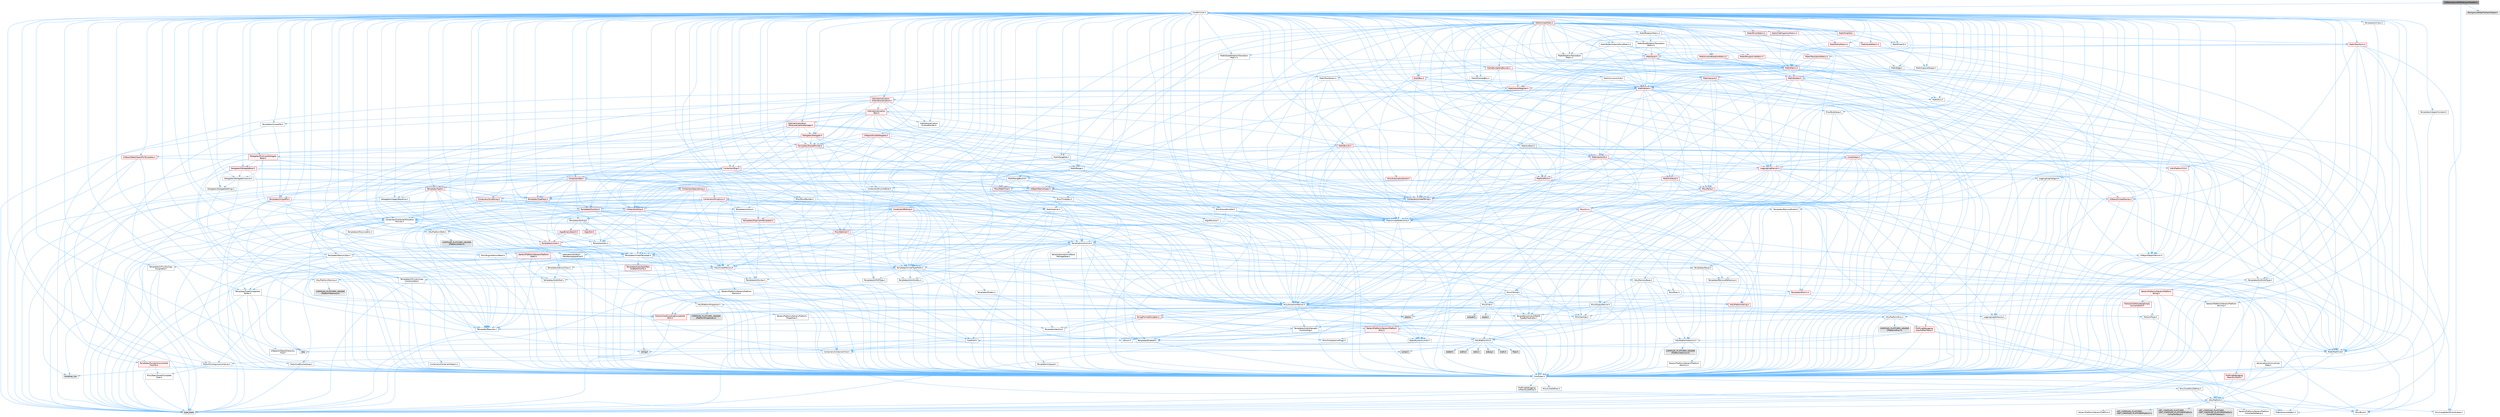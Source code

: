 digraph "IOSBackgroundURLSessionHandler.h"
{
 // INTERACTIVE_SVG=YES
 // LATEX_PDF_SIZE
  bgcolor="transparent";
  edge [fontname=Helvetica,fontsize=10,labelfontname=Helvetica,labelfontsize=10];
  node [fontname=Helvetica,fontsize=10,shape=box,height=0.2,width=0.4];
  Node1 [id="Node000001",label="IOSBackgroundURLSessionHandler.h",height=0.2,width=0.4,color="gray40", fillcolor="grey60", style="filled", fontcolor="black",tooltip=" "];
  Node1 -> Node2 [id="edge1_Node000001_Node000002",color="steelblue1",style="solid",tooltip=" "];
  Node2 [id="Node000002",label="CoreTypes.h",height=0.2,width=0.4,color="grey40", fillcolor="white", style="filled",URL="$dc/dec/CoreTypes_8h.html",tooltip=" "];
  Node2 -> Node3 [id="edge2_Node000002_Node000003",color="steelblue1",style="solid",tooltip=" "];
  Node3 [id="Node000003",label="HAL/Platform.h",height=0.2,width=0.4,color="grey40", fillcolor="white", style="filled",URL="$d9/dd0/Platform_8h.html",tooltip=" "];
  Node3 -> Node4 [id="edge3_Node000003_Node000004",color="steelblue1",style="solid",tooltip=" "];
  Node4 [id="Node000004",label="Misc/Build.h",height=0.2,width=0.4,color="grey40", fillcolor="white", style="filled",URL="$d3/dbb/Build_8h.html",tooltip=" "];
  Node3 -> Node5 [id="edge4_Node000003_Node000005",color="steelblue1",style="solid",tooltip=" "];
  Node5 [id="Node000005",label="Misc/LargeWorldCoordinates.h",height=0.2,width=0.4,color="grey40", fillcolor="white", style="filled",URL="$d2/dcb/LargeWorldCoordinates_8h.html",tooltip=" "];
  Node3 -> Node6 [id="edge5_Node000003_Node000006",color="steelblue1",style="solid",tooltip=" "];
  Node6 [id="Node000006",label="type_traits",height=0.2,width=0.4,color="grey60", fillcolor="#E0E0E0", style="filled",tooltip=" "];
  Node3 -> Node7 [id="edge6_Node000003_Node000007",color="steelblue1",style="solid",tooltip=" "];
  Node7 [id="Node000007",label="PreprocessorHelpers.h",height=0.2,width=0.4,color="grey40", fillcolor="white", style="filled",URL="$db/ddb/PreprocessorHelpers_8h.html",tooltip=" "];
  Node3 -> Node8 [id="edge7_Node000003_Node000008",color="steelblue1",style="solid",tooltip=" "];
  Node8 [id="Node000008",label="UBT_COMPILED_PLATFORM\l/UBT_COMPILED_PLATFORMPlatform\lCompilerPreSetup.h",height=0.2,width=0.4,color="grey60", fillcolor="#E0E0E0", style="filled",tooltip=" "];
  Node3 -> Node9 [id="edge8_Node000003_Node000009",color="steelblue1",style="solid",tooltip=" "];
  Node9 [id="Node000009",label="GenericPlatform/GenericPlatform\lCompilerPreSetup.h",height=0.2,width=0.4,color="grey40", fillcolor="white", style="filled",URL="$d9/dc8/GenericPlatformCompilerPreSetup_8h.html",tooltip=" "];
  Node3 -> Node10 [id="edge9_Node000003_Node000010",color="steelblue1",style="solid",tooltip=" "];
  Node10 [id="Node000010",label="GenericPlatform/GenericPlatform.h",height=0.2,width=0.4,color="grey40", fillcolor="white", style="filled",URL="$d6/d84/GenericPlatform_8h.html",tooltip=" "];
  Node3 -> Node11 [id="edge10_Node000003_Node000011",color="steelblue1",style="solid",tooltip=" "];
  Node11 [id="Node000011",label="UBT_COMPILED_PLATFORM\l/UBT_COMPILED_PLATFORMPlatform.h",height=0.2,width=0.4,color="grey60", fillcolor="#E0E0E0", style="filled",tooltip=" "];
  Node3 -> Node12 [id="edge11_Node000003_Node000012",color="steelblue1",style="solid",tooltip=" "];
  Node12 [id="Node000012",label="UBT_COMPILED_PLATFORM\l/UBT_COMPILED_PLATFORMPlatform\lCompilerSetup.h",height=0.2,width=0.4,color="grey60", fillcolor="#E0E0E0", style="filled",tooltip=" "];
  Node2 -> Node13 [id="edge12_Node000002_Node000013",color="steelblue1",style="solid",tooltip=" "];
  Node13 [id="Node000013",label="ProfilingDebugging\l/UMemoryDefines.h",height=0.2,width=0.4,color="grey40", fillcolor="white", style="filled",URL="$d2/da2/UMemoryDefines_8h.html",tooltip=" "];
  Node2 -> Node14 [id="edge13_Node000002_Node000014",color="steelblue1",style="solid",tooltip=" "];
  Node14 [id="Node000014",label="Misc/CoreMiscDefines.h",height=0.2,width=0.4,color="grey40", fillcolor="white", style="filled",URL="$da/d38/CoreMiscDefines_8h.html",tooltip=" "];
  Node14 -> Node3 [id="edge14_Node000014_Node000003",color="steelblue1",style="solid",tooltip=" "];
  Node14 -> Node7 [id="edge15_Node000014_Node000007",color="steelblue1",style="solid",tooltip=" "];
  Node2 -> Node15 [id="edge16_Node000002_Node000015",color="steelblue1",style="solid",tooltip=" "];
  Node15 [id="Node000015",label="Misc/CoreDefines.h",height=0.2,width=0.4,color="grey40", fillcolor="white", style="filled",URL="$d3/dd2/CoreDefines_8h.html",tooltip=" "];
  Node1 -> Node16 [id="edge17_Node000001_Node000016",color="steelblue1",style="solid",tooltip=" "];
  Node16 [id="Node000016",label="CoreMinimal.h",height=0.2,width=0.4,color="grey40", fillcolor="white", style="filled",URL="$d7/d67/CoreMinimal_8h.html",tooltip=" "];
  Node16 -> Node2 [id="edge18_Node000016_Node000002",color="steelblue1",style="solid",tooltip=" "];
  Node16 -> Node17 [id="edge19_Node000016_Node000017",color="steelblue1",style="solid",tooltip=" "];
  Node17 [id="Node000017",label="CoreFwd.h",height=0.2,width=0.4,color="grey40", fillcolor="white", style="filled",URL="$d1/d1e/CoreFwd_8h.html",tooltip=" "];
  Node17 -> Node2 [id="edge20_Node000017_Node000002",color="steelblue1",style="solid",tooltip=" "];
  Node17 -> Node18 [id="edge21_Node000017_Node000018",color="steelblue1",style="solid",tooltip=" "];
  Node18 [id="Node000018",label="Containers/ContainersFwd.h",height=0.2,width=0.4,color="grey40", fillcolor="white", style="filled",URL="$d4/d0a/ContainersFwd_8h.html",tooltip=" "];
  Node18 -> Node3 [id="edge22_Node000018_Node000003",color="steelblue1",style="solid",tooltip=" "];
  Node18 -> Node2 [id="edge23_Node000018_Node000002",color="steelblue1",style="solid",tooltip=" "];
  Node18 -> Node19 [id="edge24_Node000018_Node000019",color="steelblue1",style="solid",tooltip=" "];
  Node19 [id="Node000019",label="Traits/IsContiguousContainer.h",height=0.2,width=0.4,color="grey40", fillcolor="white", style="filled",URL="$d5/d3c/IsContiguousContainer_8h.html",tooltip=" "];
  Node19 -> Node2 [id="edge25_Node000019_Node000002",color="steelblue1",style="solid",tooltip=" "];
  Node19 -> Node20 [id="edge26_Node000019_Node000020",color="steelblue1",style="solid",tooltip=" "];
  Node20 [id="Node000020",label="Misc/StaticAssertComplete\lType.h",height=0.2,width=0.4,color="grey40", fillcolor="white", style="filled",URL="$d5/d4e/StaticAssertCompleteType_8h.html",tooltip=" "];
  Node19 -> Node21 [id="edge27_Node000019_Node000021",color="steelblue1",style="solid",tooltip=" "];
  Node21 [id="Node000021",label="initializer_list",height=0.2,width=0.4,color="grey60", fillcolor="#E0E0E0", style="filled",tooltip=" "];
  Node17 -> Node22 [id="edge28_Node000017_Node000022",color="steelblue1",style="solid",tooltip=" "];
  Node22 [id="Node000022",label="Math/MathFwd.h",height=0.2,width=0.4,color="grey40", fillcolor="white", style="filled",URL="$d2/d10/MathFwd_8h.html",tooltip=" "];
  Node22 -> Node3 [id="edge29_Node000022_Node000003",color="steelblue1",style="solid",tooltip=" "];
  Node17 -> Node23 [id="edge30_Node000017_Node000023",color="steelblue1",style="solid",tooltip=" "];
  Node23 [id="Node000023",label="UObject/UObjectHierarchy\lFwd.h",height=0.2,width=0.4,color="grey40", fillcolor="white", style="filled",URL="$d3/d13/UObjectHierarchyFwd_8h.html",tooltip=" "];
  Node16 -> Node23 [id="edge31_Node000016_Node000023",color="steelblue1",style="solid",tooltip=" "];
  Node16 -> Node18 [id="edge32_Node000016_Node000018",color="steelblue1",style="solid",tooltip=" "];
  Node16 -> Node24 [id="edge33_Node000016_Node000024",color="steelblue1",style="solid",tooltip=" "];
  Node24 [id="Node000024",label="Misc/VarArgs.h",height=0.2,width=0.4,color="grey40", fillcolor="white", style="filled",URL="$d5/d6f/VarArgs_8h.html",tooltip=" "];
  Node24 -> Node2 [id="edge34_Node000024_Node000002",color="steelblue1",style="solid",tooltip=" "];
  Node16 -> Node25 [id="edge35_Node000016_Node000025",color="steelblue1",style="solid",tooltip=" "];
  Node25 [id="Node000025",label="Logging/LogVerbosity.h",height=0.2,width=0.4,color="grey40", fillcolor="white", style="filled",URL="$d2/d8f/LogVerbosity_8h.html",tooltip=" "];
  Node25 -> Node2 [id="edge36_Node000025_Node000002",color="steelblue1",style="solid",tooltip=" "];
  Node16 -> Node26 [id="edge37_Node000016_Node000026",color="steelblue1",style="solid",tooltip=" "];
  Node26 [id="Node000026",label="Misc/OutputDevice.h",height=0.2,width=0.4,color="grey40", fillcolor="white", style="filled",URL="$d7/d32/OutputDevice_8h.html",tooltip=" "];
  Node26 -> Node17 [id="edge38_Node000026_Node000017",color="steelblue1",style="solid",tooltip=" "];
  Node26 -> Node2 [id="edge39_Node000026_Node000002",color="steelblue1",style="solid",tooltip=" "];
  Node26 -> Node25 [id="edge40_Node000026_Node000025",color="steelblue1",style="solid",tooltip=" "];
  Node26 -> Node24 [id="edge41_Node000026_Node000024",color="steelblue1",style="solid",tooltip=" "];
  Node26 -> Node27 [id="edge42_Node000026_Node000027",color="steelblue1",style="solid",tooltip=" "];
  Node27 [id="Node000027",label="Templates/IsArrayOrRefOf\lTypeByPredicate.h",height=0.2,width=0.4,color="grey40", fillcolor="white", style="filled",URL="$d6/da1/IsArrayOrRefOfTypeByPredicate_8h.html",tooltip=" "];
  Node27 -> Node2 [id="edge43_Node000027_Node000002",color="steelblue1",style="solid",tooltip=" "];
  Node26 -> Node28 [id="edge44_Node000026_Node000028",color="steelblue1",style="solid",tooltip=" "];
  Node28 [id="Node000028",label="Templates/IsValidVariadic\lFunctionArg.h",height=0.2,width=0.4,color="grey40", fillcolor="white", style="filled",URL="$d0/dc8/IsValidVariadicFunctionArg_8h.html",tooltip=" "];
  Node28 -> Node2 [id="edge45_Node000028_Node000002",color="steelblue1",style="solid",tooltip=" "];
  Node28 -> Node29 [id="edge46_Node000028_Node000029",color="steelblue1",style="solid",tooltip=" "];
  Node29 [id="Node000029",label="IsEnum.h",height=0.2,width=0.4,color="grey40", fillcolor="white", style="filled",URL="$d4/de5/IsEnum_8h.html",tooltip=" "];
  Node28 -> Node6 [id="edge47_Node000028_Node000006",color="steelblue1",style="solid",tooltip=" "];
  Node26 -> Node30 [id="edge48_Node000026_Node000030",color="steelblue1",style="solid",tooltip=" "];
  Node30 [id="Node000030",label="Traits/IsCharEncodingCompatible\lWith.h",height=0.2,width=0.4,color="red", fillcolor="#FFF0F0", style="filled",URL="$df/dd1/IsCharEncodingCompatibleWith_8h.html",tooltip=" "];
  Node30 -> Node6 [id="edge49_Node000030_Node000006",color="steelblue1",style="solid",tooltip=" "];
  Node16 -> Node32 [id="edge50_Node000016_Node000032",color="steelblue1",style="solid",tooltip=" "];
  Node32 [id="Node000032",label="HAL/PlatformCrt.h",height=0.2,width=0.4,color="grey40", fillcolor="white", style="filled",URL="$d8/d75/PlatformCrt_8h.html",tooltip=" "];
  Node32 -> Node33 [id="edge51_Node000032_Node000033",color="steelblue1",style="solid",tooltip=" "];
  Node33 [id="Node000033",label="new",height=0.2,width=0.4,color="grey60", fillcolor="#E0E0E0", style="filled",tooltip=" "];
  Node32 -> Node34 [id="edge52_Node000032_Node000034",color="steelblue1",style="solid",tooltip=" "];
  Node34 [id="Node000034",label="wchar.h",height=0.2,width=0.4,color="grey60", fillcolor="#E0E0E0", style="filled",tooltip=" "];
  Node32 -> Node35 [id="edge53_Node000032_Node000035",color="steelblue1",style="solid",tooltip=" "];
  Node35 [id="Node000035",label="stddef.h",height=0.2,width=0.4,color="grey60", fillcolor="#E0E0E0", style="filled",tooltip=" "];
  Node32 -> Node36 [id="edge54_Node000032_Node000036",color="steelblue1",style="solid",tooltip=" "];
  Node36 [id="Node000036",label="stdlib.h",height=0.2,width=0.4,color="grey60", fillcolor="#E0E0E0", style="filled",tooltip=" "];
  Node32 -> Node37 [id="edge55_Node000032_Node000037",color="steelblue1",style="solid",tooltip=" "];
  Node37 [id="Node000037",label="stdio.h",height=0.2,width=0.4,color="grey60", fillcolor="#E0E0E0", style="filled",tooltip=" "];
  Node32 -> Node38 [id="edge56_Node000032_Node000038",color="steelblue1",style="solid",tooltip=" "];
  Node38 [id="Node000038",label="stdarg.h",height=0.2,width=0.4,color="grey60", fillcolor="#E0E0E0", style="filled",tooltip=" "];
  Node32 -> Node39 [id="edge57_Node000032_Node000039",color="steelblue1",style="solid",tooltip=" "];
  Node39 [id="Node000039",label="math.h",height=0.2,width=0.4,color="grey60", fillcolor="#E0E0E0", style="filled",tooltip=" "];
  Node32 -> Node40 [id="edge58_Node000032_Node000040",color="steelblue1",style="solid",tooltip=" "];
  Node40 [id="Node000040",label="float.h",height=0.2,width=0.4,color="grey60", fillcolor="#E0E0E0", style="filled",tooltip=" "];
  Node32 -> Node41 [id="edge59_Node000032_Node000041",color="steelblue1",style="solid",tooltip=" "];
  Node41 [id="Node000041",label="string.h",height=0.2,width=0.4,color="grey60", fillcolor="#E0E0E0", style="filled",tooltip=" "];
  Node16 -> Node42 [id="edge60_Node000016_Node000042",color="steelblue1",style="solid",tooltip=" "];
  Node42 [id="Node000042",label="HAL/PlatformMisc.h",height=0.2,width=0.4,color="grey40", fillcolor="white", style="filled",URL="$d0/df5/PlatformMisc_8h.html",tooltip=" "];
  Node42 -> Node2 [id="edge61_Node000042_Node000002",color="steelblue1",style="solid",tooltip=" "];
  Node42 -> Node43 [id="edge62_Node000042_Node000043",color="steelblue1",style="solid",tooltip=" "];
  Node43 [id="Node000043",label="GenericPlatform/GenericPlatform\lMisc.h",height=0.2,width=0.4,color="red", fillcolor="#FFF0F0", style="filled",URL="$db/d9a/GenericPlatformMisc_8h.html",tooltip=" "];
  Node43 -> Node17 [id="edge63_Node000043_Node000017",color="steelblue1",style="solid",tooltip=" "];
  Node43 -> Node2 [id="edge64_Node000043_Node000002",color="steelblue1",style="solid",tooltip=" "];
  Node43 -> Node32 [id="edge65_Node000043_Node000032",color="steelblue1",style="solid",tooltip=" "];
  Node43 -> Node47 [id="edge66_Node000043_Node000047",color="steelblue1",style="solid",tooltip=" "];
  Node47 [id="Node000047",label="Math/NumericLimits.h",height=0.2,width=0.4,color="grey40", fillcolor="white", style="filled",URL="$df/d1b/NumericLimits_8h.html",tooltip=" "];
  Node47 -> Node2 [id="edge67_Node000047_Node000002",color="steelblue1",style="solid",tooltip=" "];
  Node43 -> Node48 [id="edge68_Node000043_Node000048",color="steelblue1",style="solid",tooltip=" "];
  Node48 [id="Node000048",label="Misc/CompressionFlags.h",height=0.2,width=0.4,color="grey40", fillcolor="white", style="filled",URL="$d9/d76/CompressionFlags_8h.html",tooltip=" "];
  Node42 -> Node52 [id="edge69_Node000042_Node000052",color="steelblue1",style="solid",tooltip=" "];
  Node52 [id="Node000052",label="COMPILED_PLATFORM_HEADER\l(PlatformMisc.h)",height=0.2,width=0.4,color="grey60", fillcolor="#E0E0E0", style="filled",tooltip=" "];
  Node42 -> Node53 [id="edge70_Node000042_Node000053",color="steelblue1",style="solid",tooltip=" "];
  Node53 [id="Node000053",label="ProfilingDebugging\l/CpuProfilerTrace.h",height=0.2,width=0.4,color="red", fillcolor="#FFF0F0", style="filled",URL="$da/dcb/CpuProfilerTrace_8h.html",tooltip=" "];
  Node53 -> Node2 [id="edge71_Node000053_Node000002",color="steelblue1",style="solid",tooltip=" "];
  Node53 -> Node18 [id="edge72_Node000053_Node000018",color="steelblue1",style="solid",tooltip=" "];
  Node53 -> Node54 [id="edge73_Node000053_Node000054",color="steelblue1",style="solid",tooltip=" "];
  Node54 [id="Node000054",label="HAL/PlatformAtomics.h",height=0.2,width=0.4,color="grey40", fillcolor="white", style="filled",URL="$d3/d36/PlatformAtomics_8h.html",tooltip=" "];
  Node54 -> Node2 [id="edge74_Node000054_Node000002",color="steelblue1",style="solid",tooltip=" "];
  Node54 -> Node55 [id="edge75_Node000054_Node000055",color="steelblue1",style="solid",tooltip=" "];
  Node55 [id="Node000055",label="GenericPlatform/GenericPlatform\lAtomics.h",height=0.2,width=0.4,color="grey40", fillcolor="white", style="filled",URL="$da/d72/GenericPlatformAtomics_8h.html",tooltip=" "];
  Node55 -> Node2 [id="edge76_Node000055_Node000002",color="steelblue1",style="solid",tooltip=" "];
  Node54 -> Node56 [id="edge77_Node000054_Node000056",color="steelblue1",style="solid",tooltip=" "];
  Node56 [id="Node000056",label="COMPILED_PLATFORM_HEADER\l(PlatformAtomics.h)",height=0.2,width=0.4,color="grey60", fillcolor="#E0E0E0", style="filled",tooltip=" "];
  Node53 -> Node7 [id="edge78_Node000053_Node000007",color="steelblue1",style="solid",tooltip=" "];
  Node53 -> Node4 [id="edge79_Node000053_Node000004",color="steelblue1",style="solid",tooltip=" "];
  Node16 -> Node61 [id="edge80_Node000016_Node000061",color="steelblue1",style="solid",tooltip=" "];
  Node61 [id="Node000061",label="Misc/AssertionMacros.h",height=0.2,width=0.4,color="grey40", fillcolor="white", style="filled",URL="$d0/dfa/AssertionMacros_8h.html",tooltip=" "];
  Node61 -> Node2 [id="edge81_Node000061_Node000002",color="steelblue1",style="solid",tooltip=" "];
  Node61 -> Node3 [id="edge82_Node000061_Node000003",color="steelblue1",style="solid",tooltip=" "];
  Node61 -> Node42 [id="edge83_Node000061_Node000042",color="steelblue1",style="solid",tooltip=" "];
  Node61 -> Node7 [id="edge84_Node000061_Node000007",color="steelblue1",style="solid",tooltip=" "];
  Node61 -> Node62 [id="edge85_Node000061_Node000062",color="steelblue1",style="solid",tooltip=" "];
  Node62 [id="Node000062",label="Templates/EnableIf.h",height=0.2,width=0.4,color="grey40", fillcolor="white", style="filled",URL="$d7/d60/EnableIf_8h.html",tooltip=" "];
  Node62 -> Node2 [id="edge86_Node000062_Node000002",color="steelblue1",style="solid",tooltip=" "];
  Node61 -> Node27 [id="edge87_Node000061_Node000027",color="steelblue1",style="solid",tooltip=" "];
  Node61 -> Node28 [id="edge88_Node000061_Node000028",color="steelblue1",style="solid",tooltip=" "];
  Node61 -> Node30 [id="edge89_Node000061_Node000030",color="steelblue1",style="solid",tooltip=" "];
  Node61 -> Node24 [id="edge90_Node000061_Node000024",color="steelblue1",style="solid",tooltip=" "];
  Node61 -> Node63 [id="edge91_Node000061_Node000063",color="steelblue1",style="solid",tooltip=" "];
  Node63 [id="Node000063",label="String/FormatStringSan.h",height=0.2,width=0.4,color="red", fillcolor="#FFF0F0", style="filled",URL="$d3/d8b/FormatStringSan_8h.html",tooltip=" "];
  Node63 -> Node6 [id="edge92_Node000063_Node000006",color="steelblue1",style="solid",tooltip=" "];
  Node63 -> Node2 [id="edge93_Node000063_Node000002",color="steelblue1",style="solid",tooltip=" "];
  Node63 -> Node64 [id="edge94_Node000063_Node000064",color="steelblue1",style="solid",tooltip=" "];
  Node64 [id="Node000064",label="Templates/Requires.h",height=0.2,width=0.4,color="grey40", fillcolor="white", style="filled",URL="$dc/d96/Requires_8h.html",tooltip=" "];
  Node64 -> Node62 [id="edge95_Node000064_Node000062",color="steelblue1",style="solid",tooltip=" "];
  Node64 -> Node6 [id="edge96_Node000064_Node000006",color="steelblue1",style="solid",tooltip=" "];
  Node63 -> Node65 [id="edge97_Node000063_Node000065",color="steelblue1",style="solid",tooltip=" "];
  Node65 [id="Node000065",label="Templates/Identity.h",height=0.2,width=0.4,color="grey40", fillcolor="white", style="filled",URL="$d0/dd5/Identity_8h.html",tooltip=" "];
  Node63 -> Node28 [id="edge98_Node000063_Node000028",color="steelblue1",style="solid",tooltip=" "];
  Node63 -> Node18 [id="edge99_Node000063_Node000018",color="steelblue1",style="solid",tooltip=" "];
  Node61 -> Node69 [id="edge100_Node000061_Node000069",color="steelblue1",style="solid",tooltip=" "];
  Node69 [id="Node000069",label="atomic",height=0.2,width=0.4,color="grey60", fillcolor="#E0E0E0", style="filled",tooltip=" "];
  Node16 -> Node70 [id="edge101_Node000016_Node000070",color="steelblue1",style="solid",tooltip=" "];
  Node70 [id="Node000070",label="Templates/IsPointer.h",height=0.2,width=0.4,color="grey40", fillcolor="white", style="filled",URL="$d7/d05/IsPointer_8h.html",tooltip=" "];
  Node70 -> Node2 [id="edge102_Node000070_Node000002",color="steelblue1",style="solid",tooltip=" "];
  Node16 -> Node71 [id="edge103_Node000016_Node000071",color="steelblue1",style="solid",tooltip=" "];
  Node71 [id="Node000071",label="HAL/PlatformMemory.h",height=0.2,width=0.4,color="grey40", fillcolor="white", style="filled",URL="$de/d68/PlatformMemory_8h.html",tooltip=" "];
  Node71 -> Node2 [id="edge104_Node000071_Node000002",color="steelblue1",style="solid",tooltip=" "];
  Node71 -> Node72 [id="edge105_Node000071_Node000072",color="steelblue1",style="solid",tooltip=" "];
  Node72 [id="Node000072",label="GenericPlatform/GenericPlatform\lMemory.h",height=0.2,width=0.4,color="grey40", fillcolor="white", style="filled",URL="$dd/d22/GenericPlatformMemory_8h.html",tooltip=" "];
  Node72 -> Node17 [id="edge106_Node000072_Node000017",color="steelblue1",style="solid",tooltip=" "];
  Node72 -> Node2 [id="edge107_Node000072_Node000002",color="steelblue1",style="solid",tooltip=" "];
  Node72 -> Node73 [id="edge108_Node000072_Node000073",color="steelblue1",style="solid",tooltip=" "];
  Node73 [id="Node000073",label="HAL/PlatformString.h",height=0.2,width=0.4,color="red", fillcolor="#FFF0F0", style="filled",URL="$db/db5/PlatformString_8h.html",tooltip=" "];
  Node73 -> Node2 [id="edge109_Node000073_Node000002",color="steelblue1",style="solid",tooltip=" "];
  Node72 -> Node41 [id="edge110_Node000072_Node000041",color="steelblue1",style="solid",tooltip=" "];
  Node72 -> Node34 [id="edge111_Node000072_Node000034",color="steelblue1",style="solid",tooltip=" "];
  Node71 -> Node75 [id="edge112_Node000071_Node000075",color="steelblue1",style="solid",tooltip=" "];
  Node75 [id="Node000075",label="COMPILED_PLATFORM_HEADER\l(PlatformMemory.h)",height=0.2,width=0.4,color="grey60", fillcolor="#E0E0E0", style="filled",tooltip=" "];
  Node16 -> Node54 [id="edge113_Node000016_Node000054",color="steelblue1",style="solid",tooltip=" "];
  Node16 -> Node76 [id="edge114_Node000016_Node000076",color="steelblue1",style="solid",tooltip=" "];
  Node76 [id="Node000076",label="Misc/Exec.h",height=0.2,width=0.4,color="grey40", fillcolor="white", style="filled",URL="$de/ddb/Exec_8h.html",tooltip=" "];
  Node76 -> Node2 [id="edge115_Node000076_Node000002",color="steelblue1",style="solid",tooltip=" "];
  Node76 -> Node61 [id="edge116_Node000076_Node000061",color="steelblue1",style="solid",tooltip=" "];
  Node16 -> Node77 [id="edge117_Node000016_Node000077",color="steelblue1",style="solid",tooltip=" "];
  Node77 [id="Node000077",label="HAL/MemoryBase.h",height=0.2,width=0.4,color="grey40", fillcolor="white", style="filled",URL="$d6/d9f/MemoryBase_8h.html",tooltip=" "];
  Node77 -> Node2 [id="edge118_Node000077_Node000002",color="steelblue1",style="solid",tooltip=" "];
  Node77 -> Node54 [id="edge119_Node000077_Node000054",color="steelblue1",style="solid",tooltip=" "];
  Node77 -> Node32 [id="edge120_Node000077_Node000032",color="steelblue1",style="solid",tooltip=" "];
  Node77 -> Node76 [id="edge121_Node000077_Node000076",color="steelblue1",style="solid",tooltip=" "];
  Node77 -> Node26 [id="edge122_Node000077_Node000026",color="steelblue1",style="solid",tooltip=" "];
  Node77 -> Node78 [id="edge123_Node000077_Node000078",color="steelblue1",style="solid",tooltip=" "];
  Node78 [id="Node000078",label="Templates/Atomic.h",height=0.2,width=0.4,color="red", fillcolor="#FFF0F0", style="filled",URL="$d3/d91/Atomic_8h.html",tooltip=" "];
  Node78 -> Node86 [id="edge124_Node000078_Node000086",color="steelblue1",style="solid",tooltip=" "];
  Node86 [id="Node000086",label="Traits/IntType.h",height=0.2,width=0.4,color="grey40", fillcolor="white", style="filled",URL="$d7/deb/IntType_8h.html",tooltip=" "];
  Node86 -> Node3 [id="edge125_Node000086_Node000003",color="steelblue1",style="solid",tooltip=" "];
  Node78 -> Node69 [id="edge126_Node000078_Node000069",color="steelblue1",style="solid",tooltip=" "];
  Node16 -> Node87 [id="edge127_Node000016_Node000087",color="steelblue1",style="solid",tooltip=" "];
  Node87 [id="Node000087",label="HAL/UnrealMemory.h",height=0.2,width=0.4,color="grey40", fillcolor="white", style="filled",URL="$d9/d96/UnrealMemory_8h.html",tooltip=" "];
  Node87 -> Node2 [id="edge128_Node000087_Node000002",color="steelblue1",style="solid",tooltip=" "];
  Node87 -> Node72 [id="edge129_Node000087_Node000072",color="steelblue1",style="solid",tooltip=" "];
  Node87 -> Node77 [id="edge130_Node000087_Node000077",color="steelblue1",style="solid",tooltip=" "];
  Node87 -> Node71 [id="edge131_Node000087_Node000071",color="steelblue1",style="solid",tooltip=" "];
  Node87 -> Node88 [id="edge132_Node000087_Node000088",color="steelblue1",style="solid",tooltip=" "];
  Node88 [id="Node000088",label="ProfilingDebugging\l/MemoryTrace.h",height=0.2,width=0.4,color="red", fillcolor="#FFF0F0", style="filled",URL="$da/dd7/MemoryTrace_8h.html",tooltip=" "];
  Node88 -> Node3 [id="edge133_Node000088_Node000003",color="steelblue1",style="solid",tooltip=" "];
  Node87 -> Node70 [id="edge134_Node000087_Node000070",color="steelblue1",style="solid",tooltip=" "];
  Node16 -> Node89 [id="edge135_Node000016_Node000089",color="steelblue1",style="solid",tooltip=" "];
  Node89 [id="Node000089",label="Templates/IsArithmetic.h",height=0.2,width=0.4,color="grey40", fillcolor="white", style="filled",URL="$d2/d5d/IsArithmetic_8h.html",tooltip=" "];
  Node89 -> Node2 [id="edge136_Node000089_Node000002",color="steelblue1",style="solid",tooltip=" "];
  Node16 -> Node83 [id="edge137_Node000016_Node000083",color="steelblue1",style="solid",tooltip=" "];
  Node83 [id="Node000083",label="Templates/AndOrNot.h",height=0.2,width=0.4,color="grey40", fillcolor="white", style="filled",URL="$db/d0a/AndOrNot_8h.html",tooltip=" "];
  Node83 -> Node2 [id="edge138_Node000083_Node000002",color="steelblue1",style="solid",tooltip=" "];
  Node16 -> Node90 [id="edge139_Node000016_Node000090",color="steelblue1",style="solid",tooltip=" "];
  Node90 [id="Node000090",label="Templates/IsPODType.h",height=0.2,width=0.4,color="grey40", fillcolor="white", style="filled",URL="$d7/db1/IsPODType_8h.html",tooltip=" "];
  Node90 -> Node2 [id="edge140_Node000090_Node000002",color="steelblue1",style="solid",tooltip=" "];
  Node16 -> Node91 [id="edge141_Node000016_Node000091",color="steelblue1",style="solid",tooltip=" "];
  Node91 [id="Node000091",label="Templates/IsUECoreType.h",height=0.2,width=0.4,color="grey40", fillcolor="white", style="filled",URL="$d1/db8/IsUECoreType_8h.html",tooltip=" "];
  Node91 -> Node2 [id="edge142_Node000091_Node000002",color="steelblue1",style="solid",tooltip=" "];
  Node91 -> Node6 [id="edge143_Node000091_Node000006",color="steelblue1",style="solid",tooltip=" "];
  Node16 -> Node84 [id="edge144_Node000016_Node000084",color="steelblue1",style="solid",tooltip=" "];
  Node84 [id="Node000084",label="Templates/IsTriviallyCopy\lConstructible.h",height=0.2,width=0.4,color="grey40", fillcolor="white", style="filled",URL="$d3/d78/IsTriviallyCopyConstructible_8h.html",tooltip=" "];
  Node84 -> Node2 [id="edge145_Node000084_Node000002",color="steelblue1",style="solid",tooltip=" "];
  Node84 -> Node6 [id="edge146_Node000084_Node000006",color="steelblue1",style="solid",tooltip=" "];
  Node16 -> Node92 [id="edge147_Node000016_Node000092",color="steelblue1",style="solid",tooltip=" "];
  Node92 [id="Node000092",label="Templates/UnrealTypeTraits.h",height=0.2,width=0.4,color="grey40", fillcolor="white", style="filled",URL="$d2/d2d/UnrealTypeTraits_8h.html",tooltip=" "];
  Node92 -> Node2 [id="edge148_Node000092_Node000002",color="steelblue1",style="solid",tooltip=" "];
  Node92 -> Node70 [id="edge149_Node000092_Node000070",color="steelblue1",style="solid",tooltip=" "];
  Node92 -> Node61 [id="edge150_Node000092_Node000061",color="steelblue1",style="solid",tooltip=" "];
  Node92 -> Node83 [id="edge151_Node000092_Node000083",color="steelblue1",style="solid",tooltip=" "];
  Node92 -> Node62 [id="edge152_Node000092_Node000062",color="steelblue1",style="solid",tooltip=" "];
  Node92 -> Node89 [id="edge153_Node000092_Node000089",color="steelblue1",style="solid",tooltip=" "];
  Node92 -> Node29 [id="edge154_Node000092_Node000029",color="steelblue1",style="solid",tooltip=" "];
  Node92 -> Node93 [id="edge155_Node000092_Node000093",color="steelblue1",style="solid",tooltip=" "];
  Node93 [id="Node000093",label="Templates/Models.h",height=0.2,width=0.4,color="grey40", fillcolor="white", style="filled",URL="$d3/d0c/Models_8h.html",tooltip=" "];
  Node93 -> Node65 [id="edge156_Node000093_Node000065",color="steelblue1",style="solid",tooltip=" "];
  Node92 -> Node90 [id="edge157_Node000092_Node000090",color="steelblue1",style="solid",tooltip=" "];
  Node92 -> Node91 [id="edge158_Node000092_Node000091",color="steelblue1",style="solid",tooltip=" "];
  Node92 -> Node84 [id="edge159_Node000092_Node000084",color="steelblue1",style="solid",tooltip=" "];
  Node16 -> Node62 [id="edge160_Node000016_Node000062",color="steelblue1",style="solid",tooltip=" "];
  Node16 -> Node94 [id="edge161_Node000016_Node000094",color="steelblue1",style="solid",tooltip=" "];
  Node94 [id="Node000094",label="Templates/RemoveReference.h",height=0.2,width=0.4,color="grey40", fillcolor="white", style="filled",URL="$da/dbe/RemoveReference_8h.html",tooltip=" "];
  Node94 -> Node2 [id="edge162_Node000094_Node000002",color="steelblue1",style="solid",tooltip=" "];
  Node16 -> Node95 [id="edge163_Node000016_Node000095",color="steelblue1",style="solid",tooltip=" "];
  Node95 [id="Node000095",label="Templates/IntegralConstant.h",height=0.2,width=0.4,color="grey40", fillcolor="white", style="filled",URL="$db/d1b/IntegralConstant_8h.html",tooltip=" "];
  Node95 -> Node2 [id="edge164_Node000095_Node000002",color="steelblue1",style="solid",tooltip=" "];
  Node16 -> Node96 [id="edge165_Node000016_Node000096",color="steelblue1",style="solid",tooltip=" "];
  Node96 [id="Node000096",label="Templates/IsClass.h",height=0.2,width=0.4,color="grey40", fillcolor="white", style="filled",URL="$db/dcb/IsClass_8h.html",tooltip=" "];
  Node96 -> Node2 [id="edge166_Node000096_Node000002",color="steelblue1",style="solid",tooltip=" "];
  Node16 -> Node97 [id="edge167_Node000016_Node000097",color="steelblue1",style="solid",tooltip=" "];
  Node97 [id="Node000097",label="Templates/TypeCompatible\lBytes.h",height=0.2,width=0.4,color="grey40", fillcolor="white", style="filled",URL="$df/d0a/TypeCompatibleBytes_8h.html",tooltip=" "];
  Node97 -> Node2 [id="edge168_Node000097_Node000002",color="steelblue1",style="solid",tooltip=" "];
  Node97 -> Node41 [id="edge169_Node000097_Node000041",color="steelblue1",style="solid",tooltip=" "];
  Node97 -> Node33 [id="edge170_Node000097_Node000033",color="steelblue1",style="solid",tooltip=" "];
  Node97 -> Node6 [id="edge171_Node000097_Node000006",color="steelblue1",style="solid",tooltip=" "];
  Node16 -> Node19 [id="edge172_Node000016_Node000019",color="steelblue1",style="solid",tooltip=" "];
  Node16 -> Node98 [id="edge173_Node000016_Node000098",color="steelblue1",style="solid",tooltip=" "];
  Node98 [id="Node000098",label="Templates/UnrealTemplate.h",height=0.2,width=0.4,color="grey40", fillcolor="white", style="filled",URL="$d4/d24/UnrealTemplate_8h.html",tooltip=" "];
  Node98 -> Node2 [id="edge174_Node000098_Node000002",color="steelblue1",style="solid",tooltip=" "];
  Node98 -> Node70 [id="edge175_Node000098_Node000070",color="steelblue1",style="solid",tooltip=" "];
  Node98 -> Node87 [id="edge176_Node000098_Node000087",color="steelblue1",style="solid",tooltip=" "];
  Node98 -> Node99 [id="edge177_Node000098_Node000099",color="steelblue1",style="solid",tooltip=" "];
  Node99 [id="Node000099",label="Templates/CopyQualifiers\lAndRefsFromTo.h",height=0.2,width=0.4,color="red", fillcolor="#FFF0F0", style="filled",URL="$d3/db3/CopyQualifiersAndRefsFromTo_8h.html",tooltip=" "];
  Node98 -> Node92 [id="edge178_Node000098_Node000092",color="steelblue1",style="solid",tooltip=" "];
  Node98 -> Node94 [id="edge179_Node000098_Node000094",color="steelblue1",style="solid",tooltip=" "];
  Node98 -> Node64 [id="edge180_Node000098_Node000064",color="steelblue1",style="solid",tooltip=" "];
  Node98 -> Node97 [id="edge181_Node000098_Node000097",color="steelblue1",style="solid",tooltip=" "];
  Node98 -> Node65 [id="edge182_Node000098_Node000065",color="steelblue1",style="solid",tooltip=" "];
  Node98 -> Node19 [id="edge183_Node000098_Node000019",color="steelblue1",style="solid",tooltip=" "];
  Node98 -> Node101 [id="edge184_Node000098_Node000101",color="steelblue1",style="solid",tooltip=" "];
  Node101 [id="Node000101",label="Traits/UseBitwiseSwap.h",height=0.2,width=0.4,color="grey40", fillcolor="white", style="filled",URL="$db/df3/UseBitwiseSwap_8h.html",tooltip=" "];
  Node101 -> Node2 [id="edge185_Node000101_Node000002",color="steelblue1",style="solid",tooltip=" "];
  Node101 -> Node6 [id="edge186_Node000101_Node000006",color="steelblue1",style="solid",tooltip=" "];
  Node98 -> Node6 [id="edge187_Node000098_Node000006",color="steelblue1",style="solid",tooltip=" "];
  Node16 -> Node47 [id="edge188_Node000016_Node000047",color="steelblue1",style="solid",tooltip=" "];
  Node16 -> Node102 [id="edge189_Node000016_Node000102",color="steelblue1",style="solid",tooltip=" "];
  Node102 [id="Node000102",label="HAL/PlatformMath.h",height=0.2,width=0.4,color="grey40", fillcolor="white", style="filled",URL="$dc/d53/PlatformMath_8h.html",tooltip=" "];
  Node102 -> Node2 [id="edge190_Node000102_Node000002",color="steelblue1",style="solid",tooltip=" "];
  Node102 -> Node103 [id="edge191_Node000102_Node000103",color="steelblue1",style="solid",tooltip=" "];
  Node103 [id="Node000103",label="GenericPlatform/GenericPlatform\lMath.h",height=0.2,width=0.4,color="red", fillcolor="#FFF0F0", style="filled",URL="$d5/d79/GenericPlatformMath_8h.html",tooltip=" "];
  Node103 -> Node2 [id="edge192_Node000103_Node000002",color="steelblue1",style="solid",tooltip=" "];
  Node103 -> Node18 [id="edge193_Node000103_Node000018",color="steelblue1",style="solid",tooltip=" "];
  Node103 -> Node32 [id="edge194_Node000103_Node000032",color="steelblue1",style="solid",tooltip=" "];
  Node103 -> Node83 [id="edge195_Node000103_Node000083",color="steelblue1",style="solid",tooltip=" "];
  Node103 -> Node104 [id="edge196_Node000103_Node000104",color="steelblue1",style="solid",tooltip=" "];
  Node104 [id="Node000104",label="Templates/Decay.h",height=0.2,width=0.4,color="grey40", fillcolor="white", style="filled",URL="$dd/d0f/Decay_8h.html",tooltip=" "];
  Node104 -> Node2 [id="edge197_Node000104_Node000002",color="steelblue1",style="solid",tooltip=" "];
  Node104 -> Node94 [id="edge198_Node000104_Node000094",color="steelblue1",style="solid",tooltip=" "];
  Node104 -> Node6 [id="edge199_Node000104_Node000006",color="steelblue1",style="solid",tooltip=" "];
  Node103 -> Node92 [id="edge200_Node000103_Node000092",color="steelblue1",style="solid",tooltip=" "];
  Node103 -> Node64 [id="edge201_Node000103_Node000064",color="steelblue1",style="solid",tooltip=" "];
  Node103 -> Node97 [id="edge202_Node000103_Node000097",color="steelblue1",style="solid",tooltip=" "];
  Node103 -> Node6 [id="edge203_Node000103_Node000006",color="steelblue1",style="solid",tooltip=" "];
  Node102 -> Node109 [id="edge204_Node000102_Node000109",color="steelblue1",style="solid",tooltip=" "];
  Node109 [id="Node000109",label="COMPILED_PLATFORM_HEADER\l(PlatformMath.h)",height=0.2,width=0.4,color="grey60", fillcolor="#E0E0E0", style="filled",tooltip=" "];
  Node16 -> Node85 [id="edge205_Node000016_Node000085",color="steelblue1",style="solid",tooltip=" "];
  Node85 [id="Node000085",label="Templates/IsTriviallyCopy\lAssignable.h",height=0.2,width=0.4,color="grey40", fillcolor="white", style="filled",URL="$d2/df2/IsTriviallyCopyAssignable_8h.html",tooltip=" "];
  Node85 -> Node2 [id="edge206_Node000085_Node000002",color="steelblue1",style="solid",tooltip=" "];
  Node85 -> Node6 [id="edge207_Node000085_Node000006",color="steelblue1",style="solid",tooltip=" "];
  Node16 -> Node110 [id="edge208_Node000016_Node000110",color="steelblue1",style="solid",tooltip=" "];
  Node110 [id="Node000110",label="Templates/MemoryOps.h",height=0.2,width=0.4,color="grey40", fillcolor="white", style="filled",URL="$db/dea/MemoryOps_8h.html",tooltip=" "];
  Node110 -> Node2 [id="edge209_Node000110_Node000002",color="steelblue1",style="solid",tooltip=" "];
  Node110 -> Node87 [id="edge210_Node000110_Node000087",color="steelblue1",style="solid",tooltip=" "];
  Node110 -> Node85 [id="edge211_Node000110_Node000085",color="steelblue1",style="solid",tooltip=" "];
  Node110 -> Node84 [id="edge212_Node000110_Node000084",color="steelblue1",style="solid",tooltip=" "];
  Node110 -> Node64 [id="edge213_Node000110_Node000064",color="steelblue1",style="solid",tooltip=" "];
  Node110 -> Node92 [id="edge214_Node000110_Node000092",color="steelblue1",style="solid",tooltip=" "];
  Node110 -> Node101 [id="edge215_Node000110_Node000101",color="steelblue1",style="solid",tooltip=" "];
  Node110 -> Node33 [id="edge216_Node000110_Node000033",color="steelblue1",style="solid",tooltip=" "];
  Node110 -> Node6 [id="edge217_Node000110_Node000006",color="steelblue1",style="solid",tooltip=" "];
  Node16 -> Node111 [id="edge218_Node000016_Node000111",color="steelblue1",style="solid",tooltip=" "];
  Node111 [id="Node000111",label="Containers/ContainerAllocation\lPolicies.h",height=0.2,width=0.4,color="grey40", fillcolor="white", style="filled",URL="$d7/dff/ContainerAllocationPolicies_8h.html",tooltip=" "];
  Node111 -> Node2 [id="edge219_Node000111_Node000002",color="steelblue1",style="solid",tooltip=" "];
  Node111 -> Node112 [id="edge220_Node000111_Node000112",color="steelblue1",style="solid",tooltip=" "];
  Node112 [id="Node000112",label="Containers/ContainerHelpers.h",height=0.2,width=0.4,color="grey40", fillcolor="white", style="filled",URL="$d7/d33/ContainerHelpers_8h.html",tooltip=" "];
  Node112 -> Node2 [id="edge221_Node000112_Node000002",color="steelblue1",style="solid",tooltip=" "];
  Node111 -> Node111 [id="edge222_Node000111_Node000111",color="steelblue1",style="solid",tooltip=" "];
  Node111 -> Node102 [id="edge223_Node000111_Node000102",color="steelblue1",style="solid",tooltip=" "];
  Node111 -> Node87 [id="edge224_Node000111_Node000087",color="steelblue1",style="solid",tooltip=" "];
  Node111 -> Node47 [id="edge225_Node000111_Node000047",color="steelblue1",style="solid",tooltip=" "];
  Node111 -> Node61 [id="edge226_Node000111_Node000061",color="steelblue1",style="solid",tooltip=" "];
  Node111 -> Node113 [id="edge227_Node000111_Node000113",color="steelblue1",style="solid",tooltip=" "];
  Node113 [id="Node000113",label="Templates/IsPolymorphic.h",height=0.2,width=0.4,color="grey40", fillcolor="white", style="filled",URL="$dc/d20/IsPolymorphic_8h.html",tooltip=" "];
  Node111 -> Node110 [id="edge228_Node000111_Node000110",color="steelblue1",style="solid",tooltip=" "];
  Node111 -> Node97 [id="edge229_Node000111_Node000097",color="steelblue1",style="solid",tooltip=" "];
  Node111 -> Node6 [id="edge230_Node000111_Node000006",color="steelblue1",style="solid",tooltip=" "];
  Node16 -> Node114 [id="edge231_Node000016_Node000114",color="steelblue1",style="solid",tooltip=" "];
  Node114 [id="Node000114",label="Templates/IsEnumClass.h",height=0.2,width=0.4,color="grey40", fillcolor="white", style="filled",URL="$d7/d15/IsEnumClass_8h.html",tooltip=" "];
  Node114 -> Node2 [id="edge232_Node000114_Node000002",color="steelblue1",style="solid",tooltip=" "];
  Node114 -> Node83 [id="edge233_Node000114_Node000083",color="steelblue1",style="solid",tooltip=" "];
  Node16 -> Node115 [id="edge234_Node000016_Node000115",color="steelblue1",style="solid",tooltip=" "];
  Node115 [id="Node000115",label="HAL/PlatformProperties.h",height=0.2,width=0.4,color="grey40", fillcolor="white", style="filled",URL="$d9/db0/PlatformProperties_8h.html",tooltip=" "];
  Node115 -> Node2 [id="edge235_Node000115_Node000002",color="steelblue1",style="solid",tooltip=" "];
  Node115 -> Node116 [id="edge236_Node000115_Node000116",color="steelblue1",style="solid",tooltip=" "];
  Node116 [id="Node000116",label="GenericPlatform/GenericPlatform\lProperties.h",height=0.2,width=0.4,color="grey40", fillcolor="white", style="filled",URL="$d2/dcd/GenericPlatformProperties_8h.html",tooltip=" "];
  Node116 -> Node2 [id="edge237_Node000116_Node000002",color="steelblue1",style="solid",tooltip=" "];
  Node116 -> Node43 [id="edge238_Node000116_Node000043",color="steelblue1",style="solid",tooltip=" "];
  Node115 -> Node117 [id="edge239_Node000115_Node000117",color="steelblue1",style="solid",tooltip=" "];
  Node117 [id="Node000117",label="COMPILED_PLATFORM_HEADER\l(PlatformProperties.h)",height=0.2,width=0.4,color="grey60", fillcolor="#E0E0E0", style="filled",tooltip=" "];
  Node16 -> Node118 [id="edge240_Node000016_Node000118",color="steelblue1",style="solid",tooltip=" "];
  Node118 [id="Node000118",label="Misc/EngineVersionBase.h",height=0.2,width=0.4,color="grey40", fillcolor="white", style="filled",URL="$d5/d2b/EngineVersionBase_8h.html",tooltip=" "];
  Node118 -> Node2 [id="edge241_Node000118_Node000002",color="steelblue1",style="solid",tooltip=" "];
  Node16 -> Node119 [id="edge242_Node000016_Node000119",color="steelblue1",style="solid",tooltip=" "];
  Node119 [id="Node000119",label="Internationalization\l/TextNamespaceFwd.h",height=0.2,width=0.4,color="grey40", fillcolor="white", style="filled",URL="$d8/d97/TextNamespaceFwd_8h.html",tooltip=" "];
  Node119 -> Node2 [id="edge243_Node000119_Node000002",color="steelblue1",style="solid",tooltip=" "];
  Node16 -> Node120 [id="edge244_Node000016_Node000120",color="steelblue1",style="solid",tooltip=" "];
  Node120 [id="Node000120",label="Serialization/Archive.h",height=0.2,width=0.4,color="grey40", fillcolor="white", style="filled",URL="$d7/d3b/Archive_8h.html",tooltip=" "];
  Node120 -> Node17 [id="edge245_Node000120_Node000017",color="steelblue1",style="solid",tooltip=" "];
  Node120 -> Node2 [id="edge246_Node000120_Node000002",color="steelblue1",style="solid",tooltip=" "];
  Node120 -> Node115 [id="edge247_Node000120_Node000115",color="steelblue1",style="solid",tooltip=" "];
  Node120 -> Node119 [id="edge248_Node000120_Node000119",color="steelblue1",style="solid",tooltip=" "];
  Node120 -> Node22 [id="edge249_Node000120_Node000022",color="steelblue1",style="solid",tooltip=" "];
  Node120 -> Node61 [id="edge250_Node000120_Node000061",color="steelblue1",style="solid",tooltip=" "];
  Node120 -> Node4 [id="edge251_Node000120_Node000004",color="steelblue1",style="solid",tooltip=" "];
  Node120 -> Node48 [id="edge252_Node000120_Node000048",color="steelblue1",style="solid",tooltip=" "];
  Node120 -> Node118 [id="edge253_Node000120_Node000118",color="steelblue1",style="solid",tooltip=" "];
  Node120 -> Node24 [id="edge254_Node000120_Node000024",color="steelblue1",style="solid",tooltip=" "];
  Node120 -> Node121 [id="edge255_Node000120_Node000121",color="steelblue1",style="solid",tooltip=" "];
  Node121 [id="Node000121",label="Serialization/ArchiveCook\lData.h",height=0.2,width=0.4,color="grey40", fillcolor="white", style="filled",URL="$dc/db6/ArchiveCookData_8h.html",tooltip=" "];
  Node121 -> Node3 [id="edge256_Node000121_Node000003",color="steelblue1",style="solid",tooltip=" "];
  Node120 -> Node122 [id="edge257_Node000120_Node000122",color="steelblue1",style="solid",tooltip=" "];
  Node122 [id="Node000122",label="Serialization/ArchiveSave\lPackageData.h",height=0.2,width=0.4,color="grey40", fillcolor="white", style="filled",URL="$d1/d37/ArchiveSavePackageData_8h.html",tooltip=" "];
  Node120 -> Node62 [id="edge258_Node000120_Node000062",color="steelblue1",style="solid",tooltip=" "];
  Node120 -> Node27 [id="edge259_Node000120_Node000027",color="steelblue1",style="solid",tooltip=" "];
  Node120 -> Node114 [id="edge260_Node000120_Node000114",color="steelblue1",style="solid",tooltip=" "];
  Node120 -> Node107 [id="edge261_Node000120_Node000107",color="steelblue1",style="solid",tooltip=" "];
  Node107 [id="Node000107",label="Templates/IsSigned.h",height=0.2,width=0.4,color="grey40", fillcolor="white", style="filled",URL="$d8/dd8/IsSigned_8h.html",tooltip=" "];
  Node107 -> Node2 [id="edge262_Node000107_Node000002",color="steelblue1",style="solid",tooltip=" "];
  Node120 -> Node28 [id="edge263_Node000120_Node000028",color="steelblue1",style="solid",tooltip=" "];
  Node120 -> Node98 [id="edge264_Node000120_Node000098",color="steelblue1",style="solid",tooltip=" "];
  Node120 -> Node30 [id="edge265_Node000120_Node000030",color="steelblue1",style="solid",tooltip=" "];
  Node120 -> Node123 [id="edge266_Node000120_Node000123",color="steelblue1",style="solid",tooltip=" "];
  Node123 [id="Node000123",label="UObject/ObjectVersion.h",height=0.2,width=0.4,color="grey40", fillcolor="white", style="filled",URL="$da/d63/ObjectVersion_8h.html",tooltip=" "];
  Node123 -> Node2 [id="edge267_Node000123_Node000002",color="steelblue1",style="solid",tooltip=" "];
  Node16 -> Node124 [id="edge268_Node000016_Node000124",color="steelblue1",style="solid",tooltip=" "];
  Node124 [id="Node000124",label="Templates/Less.h",height=0.2,width=0.4,color="grey40", fillcolor="white", style="filled",URL="$de/dc8/Less_8h.html",tooltip=" "];
  Node124 -> Node2 [id="edge269_Node000124_Node000002",color="steelblue1",style="solid",tooltip=" "];
  Node124 -> Node98 [id="edge270_Node000124_Node000098",color="steelblue1",style="solid",tooltip=" "];
  Node16 -> Node125 [id="edge271_Node000016_Node000125",color="steelblue1",style="solid",tooltip=" "];
  Node125 [id="Node000125",label="Templates/Sorting.h",height=0.2,width=0.4,color="grey40", fillcolor="white", style="filled",URL="$d3/d9e/Sorting_8h.html",tooltip=" "];
  Node125 -> Node2 [id="edge272_Node000125_Node000002",color="steelblue1",style="solid",tooltip=" "];
  Node125 -> Node126 [id="edge273_Node000125_Node000126",color="steelblue1",style="solid",tooltip=" "];
  Node126 [id="Node000126",label="Algo/BinarySearch.h",height=0.2,width=0.4,color="red", fillcolor="#FFF0F0", style="filled",URL="$db/db4/BinarySearch_8h.html",tooltip=" "];
  Node126 -> Node128 [id="edge274_Node000126_Node000128",color="steelblue1",style="solid",tooltip=" "];
  Node128 [id="Node000128",label="Templates/Invoke.h",height=0.2,width=0.4,color="red", fillcolor="#FFF0F0", style="filled",URL="$d7/deb/Invoke_8h.html",tooltip=" "];
  Node128 -> Node2 [id="edge275_Node000128_Node000002",color="steelblue1",style="solid",tooltip=" "];
  Node128 -> Node98 [id="edge276_Node000128_Node000098",color="steelblue1",style="solid",tooltip=" "];
  Node128 -> Node6 [id="edge277_Node000128_Node000006",color="steelblue1",style="solid",tooltip=" "];
  Node126 -> Node124 [id="edge278_Node000126_Node000124",color="steelblue1",style="solid",tooltip=" "];
  Node125 -> Node130 [id="edge279_Node000125_Node000130",color="steelblue1",style="solid",tooltip=" "];
  Node130 [id="Node000130",label="Algo/Sort.h",height=0.2,width=0.4,color="red", fillcolor="#FFF0F0", style="filled",URL="$d1/d87/Sort_8h.html",tooltip=" "];
  Node125 -> Node102 [id="edge280_Node000125_Node000102",color="steelblue1",style="solid",tooltip=" "];
  Node125 -> Node124 [id="edge281_Node000125_Node000124",color="steelblue1",style="solid",tooltip=" "];
  Node16 -> Node136 [id="edge282_Node000016_Node000136",color="steelblue1",style="solid",tooltip=" "];
  Node136 [id="Node000136",label="Misc/Char.h",height=0.2,width=0.4,color="grey40", fillcolor="white", style="filled",URL="$d0/d58/Char_8h.html",tooltip=" "];
  Node136 -> Node2 [id="edge283_Node000136_Node000002",color="steelblue1",style="solid",tooltip=" "];
  Node136 -> Node86 [id="edge284_Node000136_Node000086",color="steelblue1",style="solid",tooltip=" "];
  Node136 -> Node137 [id="edge285_Node000136_Node000137",color="steelblue1",style="solid",tooltip=" "];
  Node137 [id="Node000137",label="ctype.h",height=0.2,width=0.4,color="grey60", fillcolor="#E0E0E0", style="filled",tooltip=" "];
  Node136 -> Node138 [id="edge286_Node000136_Node000138",color="steelblue1",style="solid",tooltip=" "];
  Node138 [id="Node000138",label="wctype.h",height=0.2,width=0.4,color="grey60", fillcolor="#E0E0E0", style="filled",tooltip=" "];
  Node136 -> Node6 [id="edge287_Node000136_Node000006",color="steelblue1",style="solid",tooltip=" "];
  Node16 -> Node139 [id="edge288_Node000016_Node000139",color="steelblue1",style="solid",tooltip=" "];
  Node139 [id="Node000139",label="GenericPlatform/GenericPlatform\lStricmp.h",height=0.2,width=0.4,color="grey40", fillcolor="white", style="filled",URL="$d2/d86/GenericPlatformStricmp_8h.html",tooltip=" "];
  Node139 -> Node2 [id="edge289_Node000139_Node000002",color="steelblue1",style="solid",tooltip=" "];
  Node16 -> Node140 [id="edge290_Node000016_Node000140",color="steelblue1",style="solid",tooltip=" "];
  Node140 [id="Node000140",label="GenericPlatform/GenericPlatform\lString.h",height=0.2,width=0.4,color="red", fillcolor="#FFF0F0", style="filled",URL="$dd/d20/GenericPlatformString_8h.html",tooltip=" "];
  Node140 -> Node2 [id="edge291_Node000140_Node000002",color="steelblue1",style="solid",tooltip=" "];
  Node140 -> Node139 [id="edge292_Node000140_Node000139",color="steelblue1",style="solid",tooltip=" "];
  Node140 -> Node62 [id="edge293_Node000140_Node000062",color="steelblue1",style="solid",tooltip=" "];
  Node140 -> Node30 [id="edge294_Node000140_Node000030",color="steelblue1",style="solid",tooltip=" "];
  Node140 -> Node141 [id="edge295_Node000140_Node000141",color="steelblue1",style="solid",tooltip=" "];
  Node141 [id="Node000141",label="Traits/IsCharEncodingSimply\lConvertibleTo.h",height=0.2,width=0.4,color="red", fillcolor="#FFF0F0", style="filled",URL="$d4/dee/IsCharEncodingSimplyConvertibleTo_8h.html",tooltip=" "];
  Node141 -> Node6 [id="edge296_Node000141_Node000006",color="steelblue1",style="solid",tooltip=" "];
  Node141 -> Node30 [id="edge297_Node000141_Node000030",color="steelblue1",style="solid",tooltip=" "];
  Node140 -> Node6 [id="edge298_Node000140_Node000006",color="steelblue1",style="solid",tooltip=" "];
  Node16 -> Node73 [id="edge299_Node000016_Node000073",color="steelblue1",style="solid",tooltip=" "];
  Node16 -> Node143 [id="edge300_Node000016_Node000143",color="steelblue1",style="solid",tooltip=" "];
  Node143 [id="Node000143",label="Misc/CString.h",height=0.2,width=0.4,color="grey40", fillcolor="white", style="filled",URL="$d2/d49/CString_8h.html",tooltip=" "];
  Node143 -> Node2 [id="edge301_Node000143_Node000002",color="steelblue1",style="solid",tooltip=" "];
  Node143 -> Node32 [id="edge302_Node000143_Node000032",color="steelblue1",style="solid",tooltip=" "];
  Node143 -> Node73 [id="edge303_Node000143_Node000073",color="steelblue1",style="solid",tooltip=" "];
  Node143 -> Node61 [id="edge304_Node000143_Node000061",color="steelblue1",style="solid",tooltip=" "];
  Node143 -> Node136 [id="edge305_Node000143_Node000136",color="steelblue1",style="solid",tooltip=" "];
  Node143 -> Node24 [id="edge306_Node000143_Node000024",color="steelblue1",style="solid",tooltip=" "];
  Node143 -> Node27 [id="edge307_Node000143_Node000027",color="steelblue1",style="solid",tooltip=" "];
  Node143 -> Node28 [id="edge308_Node000143_Node000028",color="steelblue1",style="solid",tooltip=" "];
  Node143 -> Node30 [id="edge309_Node000143_Node000030",color="steelblue1",style="solid",tooltip=" "];
  Node16 -> Node144 [id="edge310_Node000016_Node000144",color="steelblue1",style="solid",tooltip=" "];
  Node144 [id="Node000144",label="Misc/Crc.h",height=0.2,width=0.4,color="red", fillcolor="#FFF0F0", style="filled",URL="$d4/dd2/Crc_8h.html",tooltip=" "];
  Node144 -> Node2 [id="edge311_Node000144_Node000002",color="steelblue1",style="solid",tooltip=" "];
  Node144 -> Node73 [id="edge312_Node000144_Node000073",color="steelblue1",style="solid",tooltip=" "];
  Node144 -> Node61 [id="edge313_Node000144_Node000061",color="steelblue1",style="solid",tooltip=" "];
  Node144 -> Node143 [id="edge314_Node000144_Node000143",color="steelblue1",style="solid",tooltip=" "];
  Node144 -> Node136 [id="edge315_Node000144_Node000136",color="steelblue1",style="solid",tooltip=" "];
  Node144 -> Node92 [id="edge316_Node000144_Node000092",color="steelblue1",style="solid",tooltip=" "];
  Node16 -> Node135 [id="edge317_Node000016_Node000135",color="steelblue1",style="solid",tooltip=" "];
  Node135 [id="Node000135",label="Math/UnrealMathUtility.h",height=0.2,width=0.4,color="grey40", fillcolor="white", style="filled",URL="$db/db8/UnrealMathUtility_8h.html",tooltip=" "];
  Node135 -> Node2 [id="edge318_Node000135_Node000002",color="steelblue1",style="solid",tooltip=" "];
  Node135 -> Node61 [id="edge319_Node000135_Node000061",color="steelblue1",style="solid",tooltip=" "];
  Node135 -> Node102 [id="edge320_Node000135_Node000102",color="steelblue1",style="solid",tooltip=" "];
  Node135 -> Node22 [id="edge321_Node000135_Node000022",color="steelblue1",style="solid",tooltip=" "];
  Node135 -> Node65 [id="edge322_Node000135_Node000065",color="steelblue1",style="solid",tooltip=" "];
  Node135 -> Node64 [id="edge323_Node000135_Node000064",color="steelblue1",style="solid",tooltip=" "];
  Node16 -> Node145 [id="edge324_Node000016_Node000145",color="steelblue1",style="solid",tooltip=" "];
  Node145 [id="Node000145",label="Containers/UnrealString.h",height=0.2,width=0.4,color="red", fillcolor="#FFF0F0", style="filled",URL="$d5/dba/UnrealString_8h.html",tooltip=" "];
  Node16 -> Node149 [id="edge325_Node000016_Node000149",color="steelblue1",style="solid",tooltip=" "];
  Node149 [id="Node000149",label="Containers/Array.h",height=0.2,width=0.4,color="red", fillcolor="#FFF0F0", style="filled",URL="$df/dd0/Array_8h.html",tooltip=" "];
  Node149 -> Node2 [id="edge326_Node000149_Node000002",color="steelblue1",style="solid",tooltip=" "];
  Node149 -> Node61 [id="edge327_Node000149_Node000061",color="steelblue1",style="solid",tooltip=" "];
  Node149 -> Node87 [id="edge328_Node000149_Node000087",color="steelblue1",style="solid",tooltip=" "];
  Node149 -> Node92 [id="edge329_Node000149_Node000092",color="steelblue1",style="solid",tooltip=" "];
  Node149 -> Node98 [id="edge330_Node000149_Node000098",color="steelblue1",style="solid",tooltip=" "];
  Node149 -> Node111 [id="edge331_Node000149_Node000111",color="steelblue1",style="solid",tooltip=" "];
  Node149 -> Node120 [id="edge332_Node000149_Node000120",color="steelblue1",style="solid",tooltip=" "];
  Node149 -> Node128 [id="edge333_Node000149_Node000128",color="steelblue1",style="solid",tooltip=" "];
  Node149 -> Node124 [id="edge334_Node000149_Node000124",color="steelblue1",style="solid",tooltip=" "];
  Node149 -> Node64 [id="edge335_Node000149_Node000064",color="steelblue1",style="solid",tooltip=" "];
  Node149 -> Node125 [id="edge336_Node000149_Node000125",color="steelblue1",style="solid",tooltip=" "];
  Node149 -> Node172 [id="edge337_Node000149_Node000172",color="steelblue1",style="solid",tooltip=" "];
  Node172 [id="Node000172",label="Templates/AlignmentTemplates.h",height=0.2,width=0.4,color="red", fillcolor="#FFF0F0", style="filled",URL="$dd/d32/AlignmentTemplates_8h.html",tooltip=" "];
  Node172 -> Node2 [id="edge338_Node000172_Node000002",color="steelblue1",style="solid",tooltip=" "];
  Node172 -> Node70 [id="edge339_Node000172_Node000070",color="steelblue1",style="solid",tooltip=" "];
  Node149 -> Node6 [id="edge340_Node000149_Node000006",color="steelblue1",style="solid",tooltip=" "];
  Node16 -> Node173 [id="edge341_Node000016_Node000173",color="steelblue1",style="solid",tooltip=" "];
  Node173 [id="Node000173",label="Misc/FrameNumber.h",height=0.2,width=0.4,color="grey40", fillcolor="white", style="filled",URL="$dd/dbd/FrameNumber_8h.html",tooltip=" "];
  Node173 -> Node2 [id="edge342_Node000173_Node000002",color="steelblue1",style="solid",tooltip=" "];
  Node173 -> Node47 [id="edge343_Node000173_Node000047",color="steelblue1",style="solid",tooltip=" "];
  Node173 -> Node135 [id="edge344_Node000173_Node000135",color="steelblue1",style="solid",tooltip=" "];
  Node173 -> Node62 [id="edge345_Node000173_Node000062",color="steelblue1",style="solid",tooltip=" "];
  Node173 -> Node92 [id="edge346_Node000173_Node000092",color="steelblue1",style="solid",tooltip=" "];
  Node16 -> Node174 [id="edge347_Node000016_Node000174",color="steelblue1",style="solid",tooltip=" "];
  Node174 [id="Node000174",label="Misc/Timespan.h",height=0.2,width=0.4,color="grey40", fillcolor="white", style="filled",URL="$da/dd9/Timespan_8h.html",tooltip=" "];
  Node174 -> Node2 [id="edge348_Node000174_Node000002",color="steelblue1",style="solid",tooltip=" "];
  Node174 -> Node175 [id="edge349_Node000174_Node000175",color="steelblue1",style="solid",tooltip=" "];
  Node175 [id="Node000175",label="Math/Interval.h",height=0.2,width=0.4,color="grey40", fillcolor="white", style="filled",URL="$d1/d55/Interval_8h.html",tooltip=" "];
  Node175 -> Node2 [id="edge350_Node000175_Node000002",color="steelblue1",style="solid",tooltip=" "];
  Node175 -> Node89 [id="edge351_Node000175_Node000089",color="steelblue1",style="solid",tooltip=" "];
  Node175 -> Node92 [id="edge352_Node000175_Node000092",color="steelblue1",style="solid",tooltip=" "];
  Node175 -> Node47 [id="edge353_Node000175_Node000047",color="steelblue1",style="solid",tooltip=" "];
  Node175 -> Node135 [id="edge354_Node000175_Node000135",color="steelblue1",style="solid",tooltip=" "];
  Node174 -> Node135 [id="edge355_Node000174_Node000135",color="steelblue1",style="solid",tooltip=" "];
  Node174 -> Node61 [id="edge356_Node000174_Node000061",color="steelblue1",style="solid",tooltip=" "];
  Node16 -> Node176 [id="edge357_Node000016_Node000176",color="steelblue1",style="solid",tooltip=" "];
  Node176 [id="Node000176",label="Containers/StringConv.h",height=0.2,width=0.4,color="red", fillcolor="#FFF0F0", style="filled",URL="$d3/ddf/StringConv_8h.html",tooltip=" "];
  Node176 -> Node2 [id="edge358_Node000176_Node000002",color="steelblue1",style="solid",tooltip=" "];
  Node176 -> Node61 [id="edge359_Node000176_Node000061",color="steelblue1",style="solid",tooltip=" "];
  Node176 -> Node111 [id="edge360_Node000176_Node000111",color="steelblue1",style="solid",tooltip=" "];
  Node176 -> Node149 [id="edge361_Node000176_Node000149",color="steelblue1",style="solid",tooltip=" "];
  Node176 -> Node143 [id="edge362_Node000176_Node000143",color="steelblue1",style="solid",tooltip=" "];
  Node176 -> Node177 [id="edge363_Node000176_Node000177",color="steelblue1",style="solid",tooltip=" "];
  Node177 [id="Node000177",label="Templates/IsArray.h",height=0.2,width=0.4,color="grey40", fillcolor="white", style="filled",URL="$d8/d8d/IsArray_8h.html",tooltip=" "];
  Node177 -> Node2 [id="edge364_Node000177_Node000002",color="steelblue1",style="solid",tooltip=" "];
  Node176 -> Node98 [id="edge365_Node000176_Node000098",color="steelblue1",style="solid",tooltip=" "];
  Node176 -> Node92 [id="edge366_Node000176_Node000092",color="steelblue1",style="solid",tooltip=" "];
  Node176 -> Node30 [id="edge367_Node000176_Node000030",color="steelblue1",style="solid",tooltip=" "];
  Node176 -> Node19 [id="edge368_Node000176_Node000019",color="steelblue1",style="solid",tooltip=" "];
  Node176 -> Node6 [id="edge369_Node000176_Node000006",color="steelblue1",style="solid",tooltip=" "];
  Node16 -> Node178 [id="edge370_Node000016_Node000178",color="steelblue1",style="solid",tooltip=" "];
  Node178 [id="Node000178",label="UObject/UnrealNames.h",height=0.2,width=0.4,color="red", fillcolor="#FFF0F0", style="filled",URL="$d8/db1/UnrealNames_8h.html",tooltip=" "];
  Node178 -> Node2 [id="edge371_Node000178_Node000002",color="steelblue1",style="solid",tooltip=" "];
  Node16 -> Node180 [id="edge372_Node000016_Node000180",color="steelblue1",style="solid",tooltip=" "];
  Node180 [id="Node000180",label="UObject/NameTypes.h",height=0.2,width=0.4,color="red", fillcolor="#FFF0F0", style="filled",URL="$d6/d35/NameTypes_8h.html",tooltip=" "];
  Node180 -> Node2 [id="edge373_Node000180_Node000002",color="steelblue1",style="solid",tooltip=" "];
  Node180 -> Node61 [id="edge374_Node000180_Node000061",color="steelblue1",style="solid",tooltip=" "];
  Node180 -> Node87 [id="edge375_Node000180_Node000087",color="steelblue1",style="solid",tooltip=" "];
  Node180 -> Node92 [id="edge376_Node000180_Node000092",color="steelblue1",style="solid",tooltip=" "];
  Node180 -> Node98 [id="edge377_Node000180_Node000098",color="steelblue1",style="solid",tooltip=" "];
  Node180 -> Node145 [id="edge378_Node000180_Node000145",color="steelblue1",style="solid",tooltip=" "];
  Node180 -> Node176 [id="edge379_Node000180_Node000176",color="steelblue1",style="solid",tooltip=" "];
  Node180 -> Node178 [id="edge380_Node000180_Node000178",color="steelblue1",style="solid",tooltip=" "];
  Node180 -> Node78 [id="edge381_Node000180_Node000078",color="steelblue1",style="solid",tooltip=" "];
  Node16 -> Node188 [id="edge382_Node000016_Node000188",color="steelblue1",style="solid",tooltip=" "];
  Node188 [id="Node000188",label="Misc/Parse.h",height=0.2,width=0.4,color="red", fillcolor="#FFF0F0", style="filled",URL="$dc/d71/Parse_8h.html",tooltip=" "];
  Node188 -> Node145 [id="edge383_Node000188_Node000145",color="steelblue1",style="solid",tooltip=" "];
  Node188 -> Node2 [id="edge384_Node000188_Node000002",color="steelblue1",style="solid",tooltip=" "];
  Node188 -> Node32 [id="edge385_Node000188_Node000032",color="steelblue1",style="solid",tooltip=" "];
  Node188 -> Node4 [id="edge386_Node000188_Node000004",color="steelblue1",style="solid",tooltip=" "];
  Node188 -> Node189 [id="edge387_Node000188_Node000189",color="steelblue1",style="solid",tooltip=" "];
  Node189 [id="Node000189",label="Templates/Function.h",height=0.2,width=0.4,color="red", fillcolor="#FFF0F0", style="filled",URL="$df/df5/Function_8h.html",tooltip=" "];
  Node189 -> Node2 [id="edge388_Node000189_Node000002",color="steelblue1",style="solid",tooltip=" "];
  Node189 -> Node61 [id="edge389_Node000189_Node000061",color="steelblue1",style="solid",tooltip=" "];
  Node189 -> Node87 [id="edge390_Node000189_Node000087",color="steelblue1",style="solid",tooltip=" "];
  Node189 -> Node92 [id="edge391_Node000189_Node000092",color="steelblue1",style="solid",tooltip=" "];
  Node189 -> Node128 [id="edge392_Node000189_Node000128",color="steelblue1",style="solid",tooltip=" "];
  Node189 -> Node98 [id="edge393_Node000189_Node000098",color="steelblue1",style="solid",tooltip=" "];
  Node189 -> Node64 [id="edge394_Node000189_Node000064",color="steelblue1",style="solid",tooltip=" "];
  Node189 -> Node135 [id="edge395_Node000189_Node000135",color="steelblue1",style="solid",tooltip=" "];
  Node189 -> Node33 [id="edge396_Node000189_Node000033",color="steelblue1",style="solid",tooltip=" "];
  Node189 -> Node6 [id="edge397_Node000189_Node000006",color="steelblue1",style="solid",tooltip=" "];
  Node16 -> Node172 [id="edge398_Node000016_Node000172",color="steelblue1",style="solid",tooltip=" "];
  Node16 -> Node191 [id="edge399_Node000016_Node000191",color="steelblue1",style="solid",tooltip=" "];
  Node191 [id="Node000191",label="Misc/StructBuilder.h",height=0.2,width=0.4,color="grey40", fillcolor="white", style="filled",URL="$d9/db3/StructBuilder_8h.html",tooltip=" "];
  Node191 -> Node2 [id="edge400_Node000191_Node000002",color="steelblue1",style="solid",tooltip=" "];
  Node191 -> Node135 [id="edge401_Node000191_Node000135",color="steelblue1",style="solid",tooltip=" "];
  Node191 -> Node172 [id="edge402_Node000191_Node000172",color="steelblue1",style="solid",tooltip=" "];
  Node16 -> Node104 [id="edge403_Node000016_Node000104",color="steelblue1",style="solid",tooltip=" "];
  Node16 -> Node192 [id="edge404_Node000016_Node000192",color="steelblue1",style="solid",tooltip=" "];
  Node192 [id="Node000192",label="Templates/PointerIsConvertible\lFromTo.h",height=0.2,width=0.4,color="red", fillcolor="#FFF0F0", style="filled",URL="$d6/d65/PointerIsConvertibleFromTo_8h.html",tooltip=" "];
  Node192 -> Node2 [id="edge405_Node000192_Node000002",color="steelblue1",style="solid",tooltip=" "];
  Node192 -> Node20 [id="edge406_Node000192_Node000020",color="steelblue1",style="solid",tooltip=" "];
  Node192 -> Node6 [id="edge407_Node000192_Node000006",color="steelblue1",style="solid",tooltip=" "];
  Node16 -> Node128 [id="edge408_Node000016_Node000128",color="steelblue1",style="solid",tooltip=" "];
  Node16 -> Node189 [id="edge409_Node000016_Node000189",color="steelblue1",style="solid",tooltip=" "];
  Node16 -> Node161 [id="edge410_Node000016_Node000161",color="steelblue1",style="solid",tooltip=" "];
  Node161 [id="Node000161",label="Templates/TypeHash.h",height=0.2,width=0.4,color="red", fillcolor="#FFF0F0", style="filled",URL="$d1/d62/TypeHash_8h.html",tooltip=" "];
  Node161 -> Node2 [id="edge411_Node000161_Node000002",color="steelblue1",style="solid",tooltip=" "];
  Node161 -> Node64 [id="edge412_Node000161_Node000064",color="steelblue1",style="solid",tooltip=" "];
  Node161 -> Node144 [id="edge413_Node000161_Node000144",color="steelblue1",style="solid",tooltip=" "];
  Node161 -> Node6 [id="edge414_Node000161_Node000006",color="steelblue1",style="solid",tooltip=" "];
  Node16 -> Node193 [id="edge415_Node000016_Node000193",color="steelblue1",style="solid",tooltip=" "];
  Node193 [id="Node000193",label="Containers/ScriptArray.h",height=0.2,width=0.4,color="red", fillcolor="#FFF0F0", style="filled",URL="$dc/daf/ScriptArray_8h.html",tooltip=" "];
  Node193 -> Node2 [id="edge416_Node000193_Node000002",color="steelblue1",style="solid",tooltip=" "];
  Node193 -> Node61 [id="edge417_Node000193_Node000061",color="steelblue1",style="solid",tooltip=" "];
  Node193 -> Node87 [id="edge418_Node000193_Node000087",color="steelblue1",style="solid",tooltip=" "];
  Node193 -> Node111 [id="edge419_Node000193_Node000111",color="steelblue1",style="solid",tooltip=" "];
  Node193 -> Node149 [id="edge420_Node000193_Node000149",color="steelblue1",style="solid",tooltip=" "];
  Node193 -> Node21 [id="edge421_Node000193_Node000021",color="steelblue1",style="solid",tooltip=" "];
  Node16 -> Node194 [id="edge422_Node000016_Node000194",color="steelblue1",style="solid",tooltip=" "];
  Node194 [id="Node000194",label="Containers/BitArray.h",height=0.2,width=0.4,color="red", fillcolor="#FFF0F0", style="filled",URL="$d1/de4/BitArray_8h.html",tooltip=" "];
  Node194 -> Node111 [id="edge423_Node000194_Node000111",color="steelblue1",style="solid",tooltip=" "];
  Node194 -> Node2 [id="edge424_Node000194_Node000002",color="steelblue1",style="solid",tooltip=" "];
  Node194 -> Node54 [id="edge425_Node000194_Node000054",color="steelblue1",style="solid",tooltip=" "];
  Node194 -> Node87 [id="edge426_Node000194_Node000087",color="steelblue1",style="solid",tooltip=" "];
  Node194 -> Node135 [id="edge427_Node000194_Node000135",color="steelblue1",style="solid",tooltip=" "];
  Node194 -> Node61 [id="edge428_Node000194_Node000061",color="steelblue1",style="solid",tooltip=" "];
  Node194 -> Node120 [id="edge429_Node000194_Node000120",color="steelblue1",style="solid",tooltip=" "];
  Node194 -> Node62 [id="edge430_Node000194_Node000062",color="steelblue1",style="solid",tooltip=" "];
  Node194 -> Node128 [id="edge431_Node000194_Node000128",color="steelblue1",style="solid",tooltip=" "];
  Node194 -> Node98 [id="edge432_Node000194_Node000098",color="steelblue1",style="solid",tooltip=" "];
  Node194 -> Node92 [id="edge433_Node000194_Node000092",color="steelblue1",style="solid",tooltip=" "];
  Node16 -> Node195 [id="edge434_Node000016_Node000195",color="steelblue1",style="solid",tooltip=" "];
  Node195 [id="Node000195",label="Containers/SparseArray.h",height=0.2,width=0.4,color="red", fillcolor="#FFF0F0", style="filled",URL="$d5/dbf/SparseArray_8h.html",tooltip=" "];
  Node195 -> Node2 [id="edge435_Node000195_Node000002",color="steelblue1",style="solid",tooltip=" "];
  Node195 -> Node61 [id="edge436_Node000195_Node000061",color="steelblue1",style="solid",tooltip=" "];
  Node195 -> Node87 [id="edge437_Node000195_Node000087",color="steelblue1",style="solid",tooltip=" "];
  Node195 -> Node92 [id="edge438_Node000195_Node000092",color="steelblue1",style="solid",tooltip=" "];
  Node195 -> Node98 [id="edge439_Node000195_Node000098",color="steelblue1",style="solid",tooltip=" "];
  Node195 -> Node111 [id="edge440_Node000195_Node000111",color="steelblue1",style="solid",tooltip=" "];
  Node195 -> Node124 [id="edge441_Node000195_Node000124",color="steelblue1",style="solid",tooltip=" "];
  Node195 -> Node149 [id="edge442_Node000195_Node000149",color="steelblue1",style="solid",tooltip=" "];
  Node195 -> Node135 [id="edge443_Node000195_Node000135",color="steelblue1",style="solid",tooltip=" "];
  Node195 -> Node193 [id="edge444_Node000195_Node000193",color="steelblue1",style="solid",tooltip=" "];
  Node195 -> Node194 [id="edge445_Node000195_Node000194",color="steelblue1",style="solid",tooltip=" "];
  Node195 -> Node145 [id="edge446_Node000195_Node000145",color="steelblue1",style="solid",tooltip=" "];
  Node16 -> Node211 [id="edge447_Node000016_Node000211",color="steelblue1",style="solid",tooltip=" "];
  Node211 [id="Node000211",label="Containers/Set.h",height=0.2,width=0.4,color="red", fillcolor="#FFF0F0", style="filled",URL="$d4/d45/Set_8h.html",tooltip=" "];
  Node211 -> Node111 [id="edge448_Node000211_Node000111",color="steelblue1",style="solid",tooltip=" "];
  Node211 -> Node195 [id="edge449_Node000211_Node000195",color="steelblue1",style="solid",tooltip=" "];
  Node211 -> Node18 [id="edge450_Node000211_Node000018",color="steelblue1",style="solid",tooltip=" "];
  Node211 -> Node135 [id="edge451_Node000211_Node000135",color="steelblue1",style="solid",tooltip=" "];
  Node211 -> Node61 [id="edge452_Node000211_Node000061",color="steelblue1",style="solid",tooltip=" "];
  Node211 -> Node191 [id="edge453_Node000211_Node000191",color="steelblue1",style="solid",tooltip=" "];
  Node211 -> Node189 [id="edge454_Node000211_Node000189",color="steelblue1",style="solid",tooltip=" "];
  Node211 -> Node125 [id="edge455_Node000211_Node000125",color="steelblue1",style="solid",tooltip=" "];
  Node211 -> Node161 [id="edge456_Node000211_Node000161",color="steelblue1",style="solid",tooltip=" "];
  Node211 -> Node98 [id="edge457_Node000211_Node000098",color="steelblue1",style="solid",tooltip=" "];
  Node211 -> Node21 [id="edge458_Node000211_Node000021",color="steelblue1",style="solid",tooltip=" "];
  Node211 -> Node6 [id="edge459_Node000211_Node000006",color="steelblue1",style="solid",tooltip=" "];
  Node16 -> Node214 [id="edge460_Node000016_Node000214",color="steelblue1",style="solid",tooltip=" "];
  Node214 [id="Node000214",label="Algo/Reverse.h",height=0.2,width=0.4,color="grey40", fillcolor="white", style="filled",URL="$d5/d93/Reverse_8h.html",tooltip=" "];
  Node214 -> Node2 [id="edge461_Node000214_Node000002",color="steelblue1",style="solid",tooltip=" "];
  Node214 -> Node98 [id="edge462_Node000214_Node000098",color="steelblue1",style="solid",tooltip=" "];
  Node16 -> Node215 [id="edge463_Node000016_Node000215",color="steelblue1",style="solid",tooltip=" "];
  Node215 [id="Node000215",label="Containers/Map.h",height=0.2,width=0.4,color="red", fillcolor="#FFF0F0", style="filled",URL="$df/d79/Map_8h.html",tooltip=" "];
  Node215 -> Node2 [id="edge464_Node000215_Node000002",color="steelblue1",style="solid",tooltip=" "];
  Node215 -> Node214 [id="edge465_Node000215_Node000214",color="steelblue1",style="solid",tooltip=" "];
  Node215 -> Node211 [id="edge466_Node000215_Node000211",color="steelblue1",style="solid",tooltip=" "];
  Node215 -> Node145 [id="edge467_Node000215_Node000145",color="steelblue1",style="solid",tooltip=" "];
  Node215 -> Node61 [id="edge468_Node000215_Node000061",color="steelblue1",style="solid",tooltip=" "];
  Node215 -> Node191 [id="edge469_Node000215_Node000191",color="steelblue1",style="solid",tooltip=" "];
  Node215 -> Node189 [id="edge470_Node000215_Node000189",color="steelblue1",style="solid",tooltip=" "];
  Node215 -> Node125 [id="edge471_Node000215_Node000125",color="steelblue1",style="solid",tooltip=" "];
  Node215 -> Node216 [id="edge472_Node000215_Node000216",color="steelblue1",style="solid",tooltip=" "];
  Node216 [id="Node000216",label="Templates/Tuple.h",height=0.2,width=0.4,color="red", fillcolor="#FFF0F0", style="filled",URL="$d2/d4f/Tuple_8h.html",tooltip=" "];
  Node216 -> Node2 [id="edge473_Node000216_Node000002",color="steelblue1",style="solid",tooltip=" "];
  Node216 -> Node98 [id="edge474_Node000216_Node000098",color="steelblue1",style="solid",tooltip=" "];
  Node216 -> Node217 [id="edge475_Node000216_Node000217",color="steelblue1",style="solid",tooltip=" "];
  Node217 [id="Node000217",label="Delegates/IntegerSequence.h",height=0.2,width=0.4,color="grey40", fillcolor="white", style="filled",URL="$d2/dcc/IntegerSequence_8h.html",tooltip=" "];
  Node217 -> Node2 [id="edge476_Node000217_Node000002",color="steelblue1",style="solid",tooltip=" "];
  Node216 -> Node128 [id="edge477_Node000216_Node000128",color="steelblue1",style="solid",tooltip=" "];
  Node216 -> Node64 [id="edge478_Node000216_Node000064",color="steelblue1",style="solid",tooltip=" "];
  Node216 -> Node161 [id="edge479_Node000216_Node000161",color="steelblue1",style="solid",tooltip=" "];
  Node216 -> Node6 [id="edge480_Node000216_Node000006",color="steelblue1",style="solid",tooltip=" "];
  Node215 -> Node98 [id="edge481_Node000215_Node000098",color="steelblue1",style="solid",tooltip=" "];
  Node215 -> Node92 [id="edge482_Node000215_Node000092",color="steelblue1",style="solid",tooltip=" "];
  Node215 -> Node6 [id="edge483_Node000215_Node000006",color="steelblue1",style="solid",tooltip=" "];
  Node16 -> Node219 [id="edge484_Node000016_Node000219",color="steelblue1",style="solid",tooltip=" "];
  Node219 [id="Node000219",label="Math/IntPoint.h",height=0.2,width=0.4,color="red", fillcolor="#FFF0F0", style="filled",URL="$d3/df7/IntPoint_8h.html",tooltip=" "];
  Node219 -> Node2 [id="edge485_Node000219_Node000002",color="steelblue1",style="solid",tooltip=" "];
  Node219 -> Node61 [id="edge486_Node000219_Node000061",color="steelblue1",style="solid",tooltip=" "];
  Node219 -> Node188 [id="edge487_Node000219_Node000188",color="steelblue1",style="solid",tooltip=" "];
  Node219 -> Node22 [id="edge488_Node000219_Node000022",color="steelblue1",style="solid",tooltip=" "];
  Node219 -> Node135 [id="edge489_Node000219_Node000135",color="steelblue1",style="solid",tooltip=" "];
  Node219 -> Node145 [id="edge490_Node000219_Node000145",color="steelblue1",style="solid",tooltip=" "];
  Node219 -> Node161 [id="edge491_Node000219_Node000161",color="steelblue1",style="solid",tooltip=" "];
  Node16 -> Node221 [id="edge492_Node000016_Node000221",color="steelblue1",style="solid",tooltip=" "];
  Node221 [id="Node000221",label="Math/IntVector.h",height=0.2,width=0.4,color="red", fillcolor="#FFF0F0", style="filled",URL="$d7/d44/IntVector_8h.html",tooltip=" "];
  Node221 -> Node2 [id="edge493_Node000221_Node000002",color="steelblue1",style="solid",tooltip=" "];
  Node221 -> Node144 [id="edge494_Node000221_Node000144",color="steelblue1",style="solid",tooltip=" "];
  Node221 -> Node188 [id="edge495_Node000221_Node000188",color="steelblue1",style="solid",tooltip=" "];
  Node221 -> Node22 [id="edge496_Node000221_Node000022",color="steelblue1",style="solid",tooltip=" "];
  Node221 -> Node135 [id="edge497_Node000221_Node000135",color="steelblue1",style="solid",tooltip=" "];
  Node221 -> Node145 [id="edge498_Node000221_Node000145",color="steelblue1",style="solid",tooltip=" "];
  Node16 -> Node222 [id="edge499_Node000016_Node000222",color="steelblue1",style="solid",tooltip=" "];
  Node222 [id="Node000222",label="Logging/LogCategory.h",height=0.2,width=0.4,color="grey40", fillcolor="white", style="filled",URL="$d9/d36/LogCategory_8h.html",tooltip=" "];
  Node222 -> Node2 [id="edge500_Node000222_Node000002",color="steelblue1",style="solid",tooltip=" "];
  Node222 -> Node25 [id="edge501_Node000222_Node000025",color="steelblue1",style="solid",tooltip=" "];
  Node222 -> Node180 [id="edge502_Node000222_Node000180",color="steelblue1",style="solid",tooltip=" "];
  Node16 -> Node223 [id="edge503_Node000016_Node000223",color="steelblue1",style="solid",tooltip=" "];
  Node223 [id="Node000223",label="Logging/LogMacros.h",height=0.2,width=0.4,color="red", fillcolor="#FFF0F0", style="filled",URL="$d0/d16/LogMacros_8h.html",tooltip=" "];
  Node223 -> Node145 [id="edge504_Node000223_Node000145",color="steelblue1",style="solid",tooltip=" "];
  Node223 -> Node2 [id="edge505_Node000223_Node000002",color="steelblue1",style="solid",tooltip=" "];
  Node223 -> Node7 [id="edge506_Node000223_Node000007",color="steelblue1",style="solid",tooltip=" "];
  Node223 -> Node222 [id="edge507_Node000223_Node000222",color="steelblue1",style="solid",tooltip=" "];
  Node223 -> Node25 [id="edge508_Node000223_Node000025",color="steelblue1",style="solid",tooltip=" "];
  Node223 -> Node61 [id="edge509_Node000223_Node000061",color="steelblue1",style="solid",tooltip=" "];
  Node223 -> Node4 [id="edge510_Node000223_Node000004",color="steelblue1",style="solid",tooltip=" "];
  Node223 -> Node24 [id="edge511_Node000223_Node000024",color="steelblue1",style="solid",tooltip=" "];
  Node223 -> Node63 [id="edge512_Node000223_Node000063",color="steelblue1",style="solid",tooltip=" "];
  Node223 -> Node62 [id="edge513_Node000223_Node000062",color="steelblue1",style="solid",tooltip=" "];
  Node223 -> Node27 [id="edge514_Node000223_Node000027",color="steelblue1",style="solid",tooltip=" "];
  Node223 -> Node28 [id="edge515_Node000223_Node000028",color="steelblue1",style="solid",tooltip=" "];
  Node223 -> Node30 [id="edge516_Node000223_Node000030",color="steelblue1",style="solid",tooltip=" "];
  Node223 -> Node6 [id="edge517_Node000223_Node000006",color="steelblue1",style="solid",tooltip=" "];
  Node16 -> Node226 [id="edge518_Node000016_Node000226",color="steelblue1",style="solid",tooltip=" "];
  Node226 [id="Node000226",label="Math/Vector2D.h",height=0.2,width=0.4,color="red", fillcolor="#FFF0F0", style="filled",URL="$d3/db0/Vector2D_8h.html",tooltip=" "];
  Node226 -> Node2 [id="edge519_Node000226_Node000002",color="steelblue1",style="solid",tooltip=" "];
  Node226 -> Node22 [id="edge520_Node000226_Node000022",color="steelblue1",style="solid",tooltip=" "];
  Node226 -> Node61 [id="edge521_Node000226_Node000061",color="steelblue1",style="solid",tooltip=" "];
  Node226 -> Node144 [id="edge522_Node000226_Node000144",color="steelblue1",style="solid",tooltip=" "];
  Node226 -> Node135 [id="edge523_Node000226_Node000135",color="steelblue1",style="solid",tooltip=" "];
  Node226 -> Node145 [id="edge524_Node000226_Node000145",color="steelblue1",style="solid",tooltip=" "];
  Node226 -> Node188 [id="edge525_Node000226_Node000188",color="steelblue1",style="solid",tooltip=" "];
  Node226 -> Node219 [id="edge526_Node000226_Node000219",color="steelblue1",style="solid",tooltip=" "];
  Node226 -> Node223 [id="edge527_Node000226_Node000223",color="steelblue1",style="solid",tooltip=" "];
  Node226 -> Node6 [id="edge528_Node000226_Node000006",color="steelblue1",style="solid",tooltip=" "];
  Node16 -> Node230 [id="edge529_Node000016_Node000230",color="steelblue1",style="solid",tooltip=" "];
  Node230 [id="Node000230",label="Math/IntRect.h",height=0.2,width=0.4,color="grey40", fillcolor="white", style="filled",URL="$d7/d53/IntRect_8h.html",tooltip=" "];
  Node230 -> Node2 [id="edge530_Node000230_Node000002",color="steelblue1",style="solid",tooltip=" "];
  Node230 -> Node22 [id="edge531_Node000230_Node000022",color="steelblue1",style="solid",tooltip=" "];
  Node230 -> Node135 [id="edge532_Node000230_Node000135",color="steelblue1",style="solid",tooltip=" "];
  Node230 -> Node145 [id="edge533_Node000230_Node000145",color="steelblue1",style="solid",tooltip=" "];
  Node230 -> Node219 [id="edge534_Node000230_Node000219",color="steelblue1",style="solid",tooltip=" "];
  Node230 -> Node226 [id="edge535_Node000230_Node000226",color="steelblue1",style="solid",tooltip=" "];
  Node16 -> Node231 [id="edge536_Node000016_Node000231",color="steelblue1",style="solid",tooltip=" "];
  Node231 [id="Node000231",label="Misc/ByteSwap.h",height=0.2,width=0.4,color="grey40", fillcolor="white", style="filled",URL="$dc/dd7/ByteSwap_8h.html",tooltip=" "];
  Node231 -> Node2 [id="edge537_Node000231_Node000002",color="steelblue1",style="solid",tooltip=" "];
  Node231 -> Node32 [id="edge538_Node000231_Node000032",color="steelblue1",style="solid",tooltip=" "];
  Node16 -> Node160 [id="edge539_Node000016_Node000160",color="steelblue1",style="solid",tooltip=" "];
  Node160 [id="Node000160",label="Containers/EnumAsByte.h",height=0.2,width=0.4,color="grey40", fillcolor="white", style="filled",URL="$d6/d9a/EnumAsByte_8h.html",tooltip=" "];
  Node160 -> Node2 [id="edge540_Node000160_Node000002",color="steelblue1",style="solid",tooltip=" "];
  Node160 -> Node90 [id="edge541_Node000160_Node000090",color="steelblue1",style="solid",tooltip=" "];
  Node160 -> Node161 [id="edge542_Node000160_Node000161",color="steelblue1",style="solid",tooltip=" "];
  Node16 -> Node232 [id="edge543_Node000016_Node000232",color="steelblue1",style="solid",tooltip=" "];
  Node232 [id="Node000232",label="HAL/PlatformTLS.h",height=0.2,width=0.4,color="red", fillcolor="#FFF0F0", style="filled",URL="$d0/def/PlatformTLS_8h.html",tooltip=" "];
  Node232 -> Node2 [id="edge544_Node000232_Node000002",color="steelblue1",style="solid",tooltip=" "];
  Node16 -> Node235 [id="edge545_Node000016_Node000235",color="steelblue1",style="solid",tooltip=" "];
  Node235 [id="Node000235",label="CoreGlobals.h",height=0.2,width=0.4,color="red", fillcolor="#FFF0F0", style="filled",URL="$d5/d8c/CoreGlobals_8h.html",tooltip=" "];
  Node235 -> Node145 [id="edge546_Node000235_Node000145",color="steelblue1",style="solid",tooltip=" "];
  Node235 -> Node2 [id="edge547_Node000235_Node000002",color="steelblue1",style="solid",tooltip=" "];
  Node235 -> Node232 [id="edge548_Node000235_Node000232",color="steelblue1",style="solid",tooltip=" "];
  Node235 -> Node223 [id="edge549_Node000235_Node000223",color="steelblue1",style="solid",tooltip=" "];
  Node235 -> Node4 [id="edge550_Node000235_Node000004",color="steelblue1",style="solid",tooltip=" "];
  Node235 -> Node26 [id="edge551_Node000235_Node000026",color="steelblue1",style="solid",tooltip=" "];
  Node235 -> Node53 [id="edge552_Node000235_Node000053",color="steelblue1",style="solid",tooltip=" "];
  Node235 -> Node78 [id="edge553_Node000235_Node000078",color="steelblue1",style="solid",tooltip=" "];
  Node235 -> Node180 [id="edge554_Node000235_Node000180",color="steelblue1",style="solid",tooltip=" "];
  Node235 -> Node69 [id="edge555_Node000235_Node000069",color="steelblue1",style="solid",tooltip=" "];
  Node16 -> Node236 [id="edge556_Node000016_Node000236",color="steelblue1",style="solid",tooltip=" "];
  Node236 [id="Node000236",label="Templates/SharedPointer.h",height=0.2,width=0.4,color="red", fillcolor="#FFF0F0", style="filled",URL="$d2/d17/SharedPointer_8h.html",tooltip=" "];
  Node236 -> Node2 [id="edge557_Node000236_Node000002",color="steelblue1",style="solid",tooltip=" "];
  Node236 -> Node192 [id="edge558_Node000236_Node000192",color="steelblue1",style="solid",tooltip=" "];
  Node236 -> Node61 [id="edge559_Node000236_Node000061",color="steelblue1",style="solid",tooltip=" "];
  Node236 -> Node87 [id="edge560_Node000236_Node000087",color="steelblue1",style="solid",tooltip=" "];
  Node236 -> Node149 [id="edge561_Node000236_Node000149",color="steelblue1",style="solid",tooltip=" "];
  Node236 -> Node215 [id="edge562_Node000236_Node000215",color="steelblue1",style="solid",tooltip=" "];
  Node236 -> Node235 [id="edge563_Node000236_Node000235",color="steelblue1",style="solid",tooltip=" "];
  Node16 -> Node241 [id="edge564_Node000016_Node000241",color="steelblue1",style="solid",tooltip=" "];
  Node241 [id="Node000241",label="Internationalization\l/CulturePointer.h",height=0.2,width=0.4,color="grey40", fillcolor="white", style="filled",URL="$d6/dbe/CulturePointer_8h.html",tooltip=" "];
  Node241 -> Node2 [id="edge565_Node000241_Node000002",color="steelblue1",style="solid",tooltip=" "];
  Node241 -> Node236 [id="edge566_Node000241_Node000236",color="steelblue1",style="solid",tooltip=" "];
  Node16 -> Node242 [id="edge567_Node000016_Node000242",color="steelblue1",style="solid",tooltip=" "];
  Node242 [id="Node000242",label="UObject/WeakObjectPtrTemplates.h",height=0.2,width=0.4,color="red", fillcolor="#FFF0F0", style="filled",URL="$d8/d3b/WeakObjectPtrTemplates_8h.html",tooltip=" "];
  Node242 -> Node2 [id="edge568_Node000242_Node000002",color="steelblue1",style="solid",tooltip=" "];
  Node242 -> Node64 [id="edge569_Node000242_Node000064",color="steelblue1",style="solid",tooltip=" "];
  Node242 -> Node215 [id="edge570_Node000242_Node000215",color="steelblue1",style="solid",tooltip=" "];
  Node242 -> Node6 [id="edge571_Node000242_Node000006",color="steelblue1",style="solid",tooltip=" "];
  Node16 -> Node245 [id="edge572_Node000016_Node000245",color="steelblue1",style="solid",tooltip=" "];
  Node245 [id="Node000245",label="Delegates/DelegateSettings.h",height=0.2,width=0.4,color="grey40", fillcolor="white", style="filled",URL="$d0/d97/DelegateSettings_8h.html",tooltip=" "];
  Node245 -> Node2 [id="edge573_Node000245_Node000002",color="steelblue1",style="solid",tooltip=" "];
  Node16 -> Node246 [id="edge574_Node000016_Node000246",color="steelblue1",style="solid",tooltip=" "];
  Node246 [id="Node000246",label="Delegates/IDelegateInstance.h",height=0.2,width=0.4,color="grey40", fillcolor="white", style="filled",URL="$d2/d10/IDelegateInstance_8h.html",tooltip=" "];
  Node246 -> Node2 [id="edge575_Node000246_Node000002",color="steelblue1",style="solid",tooltip=" "];
  Node246 -> Node161 [id="edge576_Node000246_Node000161",color="steelblue1",style="solid",tooltip=" "];
  Node246 -> Node180 [id="edge577_Node000246_Node000180",color="steelblue1",style="solid",tooltip=" "];
  Node246 -> Node245 [id="edge578_Node000246_Node000245",color="steelblue1",style="solid",tooltip=" "];
  Node16 -> Node247 [id="edge579_Node000016_Node000247",color="steelblue1",style="solid",tooltip=" "];
  Node247 [id="Node000247",label="Delegates/DelegateBase.h",height=0.2,width=0.4,color="red", fillcolor="#FFF0F0", style="filled",URL="$da/d67/DelegateBase_8h.html",tooltip=" "];
  Node247 -> Node2 [id="edge580_Node000247_Node000002",color="steelblue1",style="solid",tooltip=" "];
  Node247 -> Node111 [id="edge581_Node000247_Node000111",color="steelblue1",style="solid",tooltip=" "];
  Node247 -> Node135 [id="edge582_Node000247_Node000135",color="steelblue1",style="solid",tooltip=" "];
  Node247 -> Node180 [id="edge583_Node000247_Node000180",color="steelblue1",style="solid",tooltip=" "];
  Node247 -> Node245 [id="edge584_Node000247_Node000245",color="steelblue1",style="solid",tooltip=" "];
  Node247 -> Node246 [id="edge585_Node000247_Node000246",color="steelblue1",style="solid",tooltip=" "];
  Node16 -> Node255 [id="edge586_Node000016_Node000255",color="steelblue1",style="solid",tooltip=" "];
  Node255 [id="Node000255",label="Delegates/MulticastDelegate\lBase.h",height=0.2,width=0.4,color="red", fillcolor="#FFF0F0", style="filled",URL="$db/d16/MulticastDelegateBase_8h.html",tooltip=" "];
  Node255 -> Node2 [id="edge587_Node000255_Node000002",color="steelblue1",style="solid",tooltip=" "];
  Node255 -> Node111 [id="edge588_Node000255_Node000111",color="steelblue1",style="solid",tooltip=" "];
  Node255 -> Node149 [id="edge589_Node000255_Node000149",color="steelblue1",style="solid",tooltip=" "];
  Node255 -> Node135 [id="edge590_Node000255_Node000135",color="steelblue1",style="solid",tooltip=" "];
  Node255 -> Node246 [id="edge591_Node000255_Node000246",color="steelblue1",style="solid",tooltip=" "];
  Node255 -> Node247 [id="edge592_Node000255_Node000247",color="steelblue1",style="solid",tooltip=" "];
  Node16 -> Node217 [id="edge593_Node000016_Node000217",color="steelblue1",style="solid",tooltip=" "];
  Node16 -> Node216 [id="edge594_Node000016_Node000216",color="steelblue1",style="solid",tooltip=" "];
  Node16 -> Node256 [id="edge595_Node000016_Node000256",color="steelblue1",style="solid",tooltip=" "];
  Node256 [id="Node000256",label="UObject/ScriptDelegates.h",height=0.2,width=0.4,color="red", fillcolor="#FFF0F0", style="filled",URL="$de/d81/ScriptDelegates_8h.html",tooltip=" "];
  Node256 -> Node149 [id="edge596_Node000256_Node000149",color="steelblue1",style="solid",tooltip=" "];
  Node256 -> Node111 [id="edge597_Node000256_Node000111",color="steelblue1",style="solid",tooltip=" "];
  Node256 -> Node145 [id="edge598_Node000256_Node000145",color="steelblue1",style="solid",tooltip=" "];
  Node256 -> Node61 [id="edge599_Node000256_Node000061",color="steelblue1",style="solid",tooltip=" "];
  Node256 -> Node236 [id="edge600_Node000256_Node000236",color="steelblue1",style="solid",tooltip=" "];
  Node256 -> Node161 [id="edge601_Node000256_Node000161",color="steelblue1",style="solid",tooltip=" "];
  Node256 -> Node92 [id="edge602_Node000256_Node000092",color="steelblue1",style="solid",tooltip=" "];
  Node256 -> Node180 [id="edge603_Node000256_Node000180",color="steelblue1",style="solid",tooltip=" "];
  Node16 -> Node258 [id="edge604_Node000016_Node000258",color="steelblue1",style="solid",tooltip=" "];
  Node258 [id="Node000258",label="Delegates/Delegate.h",height=0.2,width=0.4,color="red", fillcolor="#FFF0F0", style="filled",URL="$d4/d80/Delegate_8h.html",tooltip=" "];
  Node258 -> Node2 [id="edge605_Node000258_Node000002",color="steelblue1",style="solid",tooltip=" "];
  Node258 -> Node61 [id="edge606_Node000258_Node000061",color="steelblue1",style="solid",tooltip=" "];
  Node258 -> Node180 [id="edge607_Node000258_Node000180",color="steelblue1",style="solid",tooltip=" "];
  Node258 -> Node236 [id="edge608_Node000258_Node000236",color="steelblue1",style="solid",tooltip=" "];
  Node258 -> Node242 [id="edge609_Node000258_Node000242",color="steelblue1",style="solid",tooltip=" "];
  Node258 -> Node255 [id="edge610_Node000258_Node000255",color="steelblue1",style="solid",tooltip=" "];
  Node258 -> Node217 [id="edge611_Node000258_Node000217",color="steelblue1",style="solid",tooltip=" "];
  Node16 -> Node263 [id="edge612_Node000016_Node000263",color="steelblue1",style="solid",tooltip=" "];
  Node263 [id="Node000263",label="Internationalization\l/TextLocalizationManager.h",height=0.2,width=0.4,color="red", fillcolor="#FFF0F0", style="filled",URL="$d5/d2e/TextLocalizationManager_8h.html",tooltip=" "];
  Node263 -> Node149 [id="edge613_Node000263_Node000149",color="steelblue1",style="solid",tooltip=" "];
  Node263 -> Node111 [id="edge614_Node000263_Node000111",color="steelblue1",style="solid",tooltip=" "];
  Node263 -> Node215 [id="edge615_Node000263_Node000215",color="steelblue1",style="solid",tooltip=" "];
  Node263 -> Node211 [id="edge616_Node000263_Node000211",color="steelblue1",style="solid",tooltip=" "];
  Node263 -> Node145 [id="edge617_Node000263_Node000145",color="steelblue1",style="solid",tooltip=" "];
  Node263 -> Node2 [id="edge618_Node000263_Node000002",color="steelblue1",style="solid",tooltip=" "];
  Node263 -> Node258 [id="edge619_Node000263_Node000258",color="steelblue1",style="solid",tooltip=" "];
  Node263 -> Node144 [id="edge620_Node000263_Node000144",color="steelblue1",style="solid",tooltip=" "];
  Node263 -> Node189 [id="edge621_Node000263_Node000189",color="steelblue1",style="solid",tooltip=" "];
  Node263 -> Node236 [id="edge622_Node000263_Node000236",color="steelblue1",style="solid",tooltip=" "];
  Node263 -> Node69 [id="edge623_Node000263_Node000069",color="steelblue1",style="solid",tooltip=" "];
  Node16 -> Node204 [id="edge624_Node000016_Node000204",color="steelblue1",style="solid",tooltip=" "];
  Node204 [id="Node000204",label="Misc/Optional.h",height=0.2,width=0.4,color="red", fillcolor="#FFF0F0", style="filled",URL="$d2/dae/Optional_8h.html",tooltip=" "];
  Node204 -> Node2 [id="edge625_Node000204_Node000002",color="steelblue1",style="solid",tooltip=" "];
  Node204 -> Node61 [id="edge626_Node000204_Node000061",color="steelblue1",style="solid",tooltip=" "];
  Node204 -> Node110 [id="edge627_Node000204_Node000110",color="steelblue1",style="solid",tooltip=" "];
  Node204 -> Node98 [id="edge628_Node000204_Node000098",color="steelblue1",style="solid",tooltip=" "];
  Node204 -> Node120 [id="edge629_Node000204_Node000120",color="steelblue1",style="solid",tooltip=" "];
  Node16 -> Node177 [id="edge630_Node000016_Node000177",color="steelblue1",style="solid",tooltip=" "];
  Node16 -> Node209 [id="edge631_Node000016_Node000209",color="steelblue1",style="solid",tooltip=" "];
  Node209 [id="Node000209",label="Templates/RemoveExtent.h",height=0.2,width=0.4,color="grey40", fillcolor="white", style="filled",URL="$dc/de9/RemoveExtent_8h.html",tooltip=" "];
  Node209 -> Node2 [id="edge632_Node000209_Node000002",color="steelblue1",style="solid",tooltip=" "];
  Node16 -> Node208 [id="edge633_Node000016_Node000208",color="steelblue1",style="solid",tooltip=" "];
  Node208 [id="Node000208",label="Templates/UniquePtr.h",height=0.2,width=0.4,color="red", fillcolor="#FFF0F0", style="filled",URL="$de/d1a/UniquePtr_8h.html",tooltip=" "];
  Node208 -> Node2 [id="edge634_Node000208_Node000002",color="steelblue1",style="solid",tooltip=" "];
  Node208 -> Node98 [id="edge635_Node000208_Node000098",color="steelblue1",style="solid",tooltip=" "];
  Node208 -> Node177 [id="edge636_Node000208_Node000177",color="steelblue1",style="solid",tooltip=" "];
  Node208 -> Node209 [id="edge637_Node000208_Node000209",color="steelblue1",style="solid",tooltip=" "];
  Node208 -> Node64 [id="edge638_Node000208_Node000064",color="steelblue1",style="solid",tooltip=" "];
  Node208 -> Node6 [id="edge639_Node000208_Node000006",color="steelblue1",style="solid",tooltip=" "];
  Node16 -> Node270 [id="edge640_Node000016_Node000270",color="steelblue1",style="solid",tooltip=" "];
  Node270 [id="Node000270",label="Internationalization\l/Text.h",height=0.2,width=0.4,color="red", fillcolor="#FFF0F0", style="filled",URL="$d6/d35/Text_8h.html",tooltip=" "];
  Node270 -> Node2 [id="edge641_Node000270_Node000002",color="steelblue1",style="solid",tooltip=" "];
  Node270 -> Node54 [id="edge642_Node000270_Node000054",color="steelblue1",style="solid",tooltip=" "];
  Node270 -> Node61 [id="edge643_Node000270_Node000061",color="steelblue1",style="solid",tooltip=" "];
  Node270 -> Node92 [id="edge644_Node000270_Node000092",color="steelblue1",style="solid",tooltip=" "];
  Node270 -> Node149 [id="edge645_Node000270_Node000149",color="steelblue1",style="solid",tooltip=" "];
  Node270 -> Node145 [id="edge646_Node000270_Node000145",color="steelblue1",style="solid",tooltip=" "];
  Node270 -> Node160 [id="edge647_Node000270_Node000160",color="steelblue1",style="solid",tooltip=" "];
  Node270 -> Node236 [id="edge648_Node000270_Node000236",color="steelblue1",style="solid",tooltip=" "];
  Node270 -> Node241 [id="edge649_Node000270_Node000241",color="steelblue1",style="solid",tooltip=" "];
  Node270 -> Node263 [id="edge650_Node000270_Node000263",color="steelblue1",style="solid",tooltip=" "];
  Node270 -> Node204 [id="edge651_Node000270_Node000204",color="steelblue1",style="solid",tooltip=" "];
  Node270 -> Node208 [id="edge652_Node000270_Node000208",color="steelblue1",style="solid",tooltip=" "];
  Node270 -> Node64 [id="edge653_Node000270_Node000064",color="steelblue1",style="solid",tooltip=" "];
  Node270 -> Node6 [id="edge654_Node000270_Node000006",color="steelblue1",style="solid",tooltip=" "];
  Node16 -> Node207 [id="edge655_Node000016_Node000207",color="steelblue1",style="solid",tooltip=" "];
  Node207 [id="Node000207",label="Templates/UniqueObj.h",height=0.2,width=0.4,color="grey40", fillcolor="white", style="filled",URL="$da/d95/UniqueObj_8h.html",tooltip=" "];
  Node207 -> Node2 [id="edge656_Node000207_Node000002",color="steelblue1",style="solid",tooltip=" "];
  Node207 -> Node208 [id="edge657_Node000207_Node000208",color="steelblue1",style="solid",tooltip=" "];
  Node16 -> Node276 [id="edge658_Node000016_Node000276",color="steelblue1",style="solid",tooltip=" "];
  Node276 [id="Node000276",label="Internationalization\l/Internationalization.h",height=0.2,width=0.4,color="red", fillcolor="#FFF0F0", style="filled",URL="$da/de4/Internationalization_8h.html",tooltip=" "];
  Node276 -> Node149 [id="edge659_Node000276_Node000149",color="steelblue1",style="solid",tooltip=" "];
  Node276 -> Node145 [id="edge660_Node000276_Node000145",color="steelblue1",style="solid",tooltip=" "];
  Node276 -> Node2 [id="edge661_Node000276_Node000002",color="steelblue1",style="solid",tooltip=" "];
  Node276 -> Node258 [id="edge662_Node000276_Node000258",color="steelblue1",style="solid",tooltip=" "];
  Node276 -> Node241 [id="edge663_Node000276_Node000241",color="steelblue1",style="solid",tooltip=" "];
  Node276 -> Node270 [id="edge664_Node000276_Node000270",color="steelblue1",style="solid",tooltip=" "];
  Node276 -> Node236 [id="edge665_Node000276_Node000236",color="steelblue1",style="solid",tooltip=" "];
  Node276 -> Node216 [id="edge666_Node000276_Node000216",color="steelblue1",style="solid",tooltip=" "];
  Node276 -> Node207 [id="edge667_Node000276_Node000207",color="steelblue1",style="solid",tooltip=" "];
  Node276 -> Node180 [id="edge668_Node000276_Node000180",color="steelblue1",style="solid",tooltip=" "];
  Node16 -> Node277 [id="edge669_Node000016_Node000277",color="steelblue1",style="solid",tooltip=" "];
  Node277 [id="Node000277",label="Math/Vector.h",height=0.2,width=0.4,color="red", fillcolor="#FFF0F0", style="filled",URL="$d6/dbe/Vector_8h.html",tooltip=" "];
  Node277 -> Node2 [id="edge670_Node000277_Node000002",color="steelblue1",style="solid",tooltip=" "];
  Node277 -> Node61 [id="edge671_Node000277_Node000061",color="steelblue1",style="solid",tooltip=" "];
  Node277 -> Node22 [id="edge672_Node000277_Node000022",color="steelblue1",style="solid",tooltip=" "];
  Node277 -> Node47 [id="edge673_Node000277_Node000047",color="steelblue1",style="solid",tooltip=" "];
  Node277 -> Node144 [id="edge674_Node000277_Node000144",color="steelblue1",style="solid",tooltip=" "];
  Node277 -> Node135 [id="edge675_Node000277_Node000135",color="steelblue1",style="solid",tooltip=" "];
  Node277 -> Node145 [id="edge676_Node000277_Node000145",color="steelblue1",style="solid",tooltip=" "];
  Node277 -> Node188 [id="edge677_Node000277_Node000188",color="steelblue1",style="solid",tooltip=" "];
  Node277 -> Node219 [id="edge678_Node000277_Node000219",color="steelblue1",style="solid",tooltip=" "];
  Node277 -> Node223 [id="edge679_Node000277_Node000223",color="steelblue1",style="solid",tooltip=" "];
  Node277 -> Node226 [id="edge680_Node000277_Node000226",color="steelblue1",style="solid",tooltip=" "];
  Node277 -> Node231 [id="edge681_Node000277_Node000231",color="steelblue1",style="solid",tooltip=" "];
  Node277 -> Node270 [id="edge682_Node000277_Node000270",color="steelblue1",style="solid",tooltip=" "];
  Node277 -> Node276 [id="edge683_Node000277_Node000276",color="steelblue1",style="solid",tooltip=" "];
  Node277 -> Node221 [id="edge684_Node000277_Node000221",color="steelblue1",style="solid",tooltip=" "];
  Node277 -> Node280 [id="edge685_Node000277_Node000280",color="steelblue1",style="solid",tooltip=" "];
  Node280 [id="Node000280",label="Math/Axis.h",height=0.2,width=0.4,color="grey40", fillcolor="white", style="filled",URL="$dd/dbb/Axis_8h.html",tooltip=" "];
  Node280 -> Node2 [id="edge686_Node000280_Node000002",color="steelblue1",style="solid",tooltip=" "];
  Node277 -> Node123 [id="edge687_Node000277_Node000123",color="steelblue1",style="solid",tooltip=" "];
  Node277 -> Node6 [id="edge688_Node000277_Node000006",color="steelblue1",style="solid",tooltip=" "];
  Node16 -> Node281 [id="edge689_Node000016_Node000281",color="steelblue1",style="solid",tooltip=" "];
  Node281 [id="Node000281",label="Math/Vector4.h",height=0.2,width=0.4,color="red", fillcolor="#FFF0F0", style="filled",URL="$d7/d36/Vector4_8h.html",tooltip=" "];
  Node281 -> Node2 [id="edge690_Node000281_Node000002",color="steelblue1",style="solid",tooltip=" "];
  Node281 -> Node144 [id="edge691_Node000281_Node000144",color="steelblue1",style="solid",tooltip=" "];
  Node281 -> Node22 [id="edge692_Node000281_Node000022",color="steelblue1",style="solid",tooltip=" "];
  Node281 -> Node135 [id="edge693_Node000281_Node000135",color="steelblue1",style="solid",tooltip=" "];
  Node281 -> Node145 [id="edge694_Node000281_Node000145",color="steelblue1",style="solid",tooltip=" "];
  Node281 -> Node188 [id="edge695_Node000281_Node000188",color="steelblue1",style="solid",tooltip=" "];
  Node281 -> Node223 [id="edge696_Node000281_Node000223",color="steelblue1",style="solid",tooltip=" "];
  Node281 -> Node226 [id="edge697_Node000281_Node000226",color="steelblue1",style="solid",tooltip=" "];
  Node281 -> Node277 [id="edge698_Node000281_Node000277",color="steelblue1",style="solid",tooltip=" "];
  Node281 -> Node64 [id="edge699_Node000281_Node000064",color="steelblue1",style="solid",tooltip=" "];
  Node281 -> Node6 [id="edge700_Node000281_Node000006",color="steelblue1",style="solid",tooltip=" "];
  Node16 -> Node282 [id="edge701_Node000016_Node000282",color="steelblue1",style="solid",tooltip=" "];
  Node282 [id="Node000282",label="Math/VectorRegister.h",height=0.2,width=0.4,color="red", fillcolor="#FFF0F0", style="filled",URL="$da/d8b/VectorRegister_8h.html",tooltip=" "];
  Node282 -> Node2 [id="edge702_Node000282_Node000002",color="steelblue1",style="solid",tooltip=" "];
  Node282 -> Node135 [id="edge703_Node000282_Node000135",color="steelblue1",style="solid",tooltip=" "];
  Node16 -> Node287 [id="edge704_Node000016_Node000287",color="steelblue1",style="solid",tooltip=" "];
  Node287 [id="Node000287",label="Math/TwoVectors.h",height=0.2,width=0.4,color="grey40", fillcolor="white", style="filled",URL="$d4/db4/TwoVectors_8h.html",tooltip=" "];
  Node287 -> Node2 [id="edge705_Node000287_Node000002",color="steelblue1",style="solid",tooltip=" "];
  Node287 -> Node61 [id="edge706_Node000287_Node000061",color="steelblue1",style="solid",tooltip=" "];
  Node287 -> Node135 [id="edge707_Node000287_Node000135",color="steelblue1",style="solid",tooltip=" "];
  Node287 -> Node145 [id="edge708_Node000287_Node000145",color="steelblue1",style="solid",tooltip=" "];
  Node287 -> Node277 [id="edge709_Node000287_Node000277",color="steelblue1",style="solid",tooltip=" "];
  Node16 -> Node288 [id="edge710_Node000016_Node000288",color="steelblue1",style="solid",tooltip=" "];
  Node288 [id="Node000288",label="Math/Edge.h",height=0.2,width=0.4,color="grey40", fillcolor="white", style="filled",URL="$d5/de0/Edge_8h.html",tooltip=" "];
  Node288 -> Node2 [id="edge711_Node000288_Node000002",color="steelblue1",style="solid",tooltip=" "];
  Node288 -> Node277 [id="edge712_Node000288_Node000277",color="steelblue1",style="solid",tooltip=" "];
  Node16 -> Node123 [id="edge713_Node000016_Node000123",color="steelblue1",style="solid",tooltip=" "];
  Node16 -> Node289 [id="edge714_Node000016_Node000289",color="steelblue1",style="solid",tooltip=" "];
  Node289 [id="Node000289",label="Math/CapsuleShape.h",height=0.2,width=0.4,color="grey40", fillcolor="white", style="filled",URL="$d3/d36/CapsuleShape_8h.html",tooltip=" "];
  Node289 -> Node2 [id="edge715_Node000289_Node000002",color="steelblue1",style="solid",tooltip=" "];
  Node289 -> Node277 [id="edge716_Node000289_Node000277",color="steelblue1",style="solid",tooltip=" "];
  Node16 -> Node290 [id="edge717_Node000016_Node000290",color="steelblue1",style="solid",tooltip=" "];
  Node290 [id="Node000290",label="Math/Rotator.h",height=0.2,width=0.4,color="red", fillcolor="#FFF0F0", style="filled",URL="$d8/d3a/Rotator_8h.html",tooltip=" "];
  Node290 -> Node2 [id="edge718_Node000290_Node000002",color="steelblue1",style="solid",tooltip=" "];
  Node290 -> Node22 [id="edge719_Node000290_Node000022",color="steelblue1",style="solid",tooltip=" "];
  Node290 -> Node135 [id="edge720_Node000290_Node000135",color="steelblue1",style="solid",tooltip=" "];
  Node290 -> Node145 [id="edge721_Node000290_Node000145",color="steelblue1",style="solid",tooltip=" "];
  Node290 -> Node188 [id="edge722_Node000290_Node000188",color="steelblue1",style="solid",tooltip=" "];
  Node290 -> Node223 [id="edge723_Node000290_Node000223",color="steelblue1",style="solid",tooltip=" "];
  Node290 -> Node277 [id="edge724_Node000290_Node000277",color="steelblue1",style="solid",tooltip=" "];
  Node290 -> Node282 [id="edge725_Node000290_Node000282",color="steelblue1",style="solid",tooltip=" "];
  Node290 -> Node123 [id="edge726_Node000290_Node000123",color="steelblue1",style="solid",tooltip=" "];
  Node16 -> Node291 [id="edge727_Node000016_Node000291",color="steelblue1",style="solid",tooltip=" "];
  Node291 [id="Node000291",label="Misc/DateTime.h",height=0.2,width=0.4,color="red", fillcolor="#FFF0F0", style="filled",URL="$d1/de9/DateTime_8h.html",tooltip=" "];
  Node291 -> Node145 [id="edge728_Node000291_Node000145",color="steelblue1",style="solid",tooltip=" "];
  Node291 -> Node2 [id="edge729_Node000291_Node000002",color="steelblue1",style="solid",tooltip=" "];
  Node291 -> Node174 [id="edge730_Node000291_Node000174",color="steelblue1",style="solid",tooltip=" "];
  Node291 -> Node120 [id="edge731_Node000291_Node000120",color="steelblue1",style="solid",tooltip=" "];
  Node291 -> Node161 [id="edge732_Node000291_Node000161",color="steelblue1",style="solid",tooltip=" "];
  Node16 -> Node292 [id="edge733_Node000016_Node000292",color="steelblue1",style="solid",tooltip=" "];
  Node292 [id="Node000292",label="Math/RangeBound.h",height=0.2,width=0.4,color="grey40", fillcolor="white", style="filled",URL="$d7/dd8/RangeBound_8h.html",tooltip=" "];
  Node292 -> Node2 [id="edge734_Node000292_Node000002",color="steelblue1",style="solid",tooltip=" "];
  Node292 -> Node61 [id="edge735_Node000292_Node000061",color="steelblue1",style="solid",tooltip=" "];
  Node292 -> Node161 [id="edge736_Node000292_Node000161",color="steelblue1",style="solid",tooltip=" "];
  Node292 -> Node160 [id="edge737_Node000292_Node000160",color="steelblue1",style="solid",tooltip=" "];
  Node292 -> Node173 [id="edge738_Node000292_Node000173",color="steelblue1",style="solid",tooltip=" "];
  Node292 -> Node291 [id="edge739_Node000292_Node000291",color="steelblue1",style="solid",tooltip=" "];
  Node16 -> Node293 [id="edge740_Node000016_Node000293",color="steelblue1",style="solid",tooltip=" "];
  Node293 [id="Node000293",label="Misc/AutomationEvent.h",height=0.2,width=0.4,color="red", fillcolor="#FFF0F0", style="filled",URL="$d1/d26/AutomationEvent_8h.html",tooltip=" "];
  Node293 -> Node2 [id="edge741_Node000293_Node000002",color="steelblue1",style="solid",tooltip=" "];
  Node293 -> Node291 [id="edge742_Node000293_Node000291",color="steelblue1",style="solid",tooltip=" "];
  Node16 -> Node294 [id="edge743_Node000016_Node000294",color="steelblue1",style="solid",tooltip=" "];
  Node294 [id="Node000294",label="Math/Range.h",height=0.2,width=0.4,color="grey40", fillcolor="white", style="filled",URL="$d9/db6/Range_8h.html",tooltip=" "];
  Node294 -> Node2 [id="edge744_Node000294_Node000002",color="steelblue1",style="solid",tooltip=" "];
  Node294 -> Node149 [id="edge745_Node000294_Node000149",color="steelblue1",style="solid",tooltip=" "];
  Node294 -> Node61 [id="edge746_Node000294_Node000061",color="steelblue1",style="solid",tooltip=" "];
  Node294 -> Node291 [id="edge747_Node000294_Node000291",color="steelblue1",style="solid",tooltip=" "];
  Node294 -> Node292 [id="edge748_Node000294_Node000292",color="steelblue1",style="solid",tooltip=" "];
  Node294 -> Node173 [id="edge749_Node000294_Node000173",color="steelblue1",style="solid",tooltip=" "];
  Node294 -> Node120 [id="edge750_Node000294_Node000120",color="steelblue1",style="solid",tooltip=" "];
  Node16 -> Node295 [id="edge751_Node000016_Node000295",color="steelblue1",style="solid",tooltip=" "];
  Node295 [id="Node000295",label="Math/RangeSet.h",height=0.2,width=0.4,color="grey40", fillcolor="white", style="filled",URL="$dc/d21/RangeSet_8h.html",tooltip=" "];
  Node295 -> Node2 [id="edge752_Node000295_Node000002",color="steelblue1",style="solid",tooltip=" "];
  Node295 -> Node149 [id="edge753_Node000295_Node000149",color="steelblue1",style="solid",tooltip=" "];
  Node295 -> Node294 [id="edge754_Node000295_Node000294",color="steelblue1",style="solid",tooltip=" "];
  Node295 -> Node120 [id="edge755_Node000295_Node000120",color="steelblue1",style="solid",tooltip=" "];
  Node16 -> Node175 [id="edge756_Node000016_Node000175",color="steelblue1",style="solid",tooltip=" "];
  Node16 -> Node296 [id="edge757_Node000016_Node000296",color="steelblue1",style="solid",tooltip=" "];
  Node296 [id="Node000296",label="Math/Box.h",height=0.2,width=0.4,color="red", fillcolor="#FFF0F0", style="filled",URL="$de/d0f/Box_8h.html",tooltip=" "];
  Node296 -> Node2 [id="edge758_Node000296_Node000002",color="steelblue1",style="solid",tooltip=" "];
  Node296 -> Node61 [id="edge759_Node000296_Node000061",color="steelblue1",style="solid",tooltip=" "];
  Node296 -> Node22 [id="edge760_Node000296_Node000022",color="steelblue1",style="solid",tooltip=" "];
  Node296 -> Node135 [id="edge761_Node000296_Node000135",color="steelblue1",style="solid",tooltip=" "];
  Node296 -> Node145 [id="edge762_Node000296_Node000145",color="steelblue1",style="solid",tooltip=" "];
  Node296 -> Node277 [id="edge763_Node000296_Node000277",color="steelblue1",style="solid",tooltip=" "];
  Node16 -> Node306 [id="edge764_Node000016_Node000306",color="steelblue1",style="solid",tooltip=" "];
  Node306 [id="Node000306",label="Math/Box2D.h",height=0.2,width=0.4,color="red", fillcolor="#FFF0F0", style="filled",URL="$d3/d1c/Box2D_8h.html",tooltip=" "];
  Node306 -> Node149 [id="edge765_Node000306_Node000149",color="steelblue1",style="solid",tooltip=" "];
  Node306 -> Node145 [id="edge766_Node000306_Node000145",color="steelblue1",style="solid",tooltip=" "];
  Node306 -> Node2 [id="edge767_Node000306_Node000002",color="steelblue1",style="solid",tooltip=" "];
  Node306 -> Node22 [id="edge768_Node000306_Node000022",color="steelblue1",style="solid",tooltip=" "];
  Node306 -> Node135 [id="edge769_Node000306_Node000135",color="steelblue1",style="solid",tooltip=" "];
  Node306 -> Node226 [id="edge770_Node000306_Node000226",color="steelblue1",style="solid",tooltip=" "];
  Node306 -> Node61 [id="edge771_Node000306_Node000061",color="steelblue1",style="solid",tooltip=" "];
  Node306 -> Node5 [id="edge772_Node000306_Node000005",color="steelblue1",style="solid",tooltip=" "];
  Node306 -> Node120 [id="edge773_Node000306_Node000120",color="steelblue1",style="solid",tooltip=" "];
  Node306 -> Node91 [id="edge774_Node000306_Node000091",color="steelblue1",style="solid",tooltip=" "];
  Node306 -> Node92 [id="edge775_Node000306_Node000092",color="steelblue1",style="solid",tooltip=" "];
  Node306 -> Node180 [id="edge776_Node000306_Node000180",color="steelblue1",style="solid",tooltip=" "];
  Node306 -> Node178 [id="edge777_Node000306_Node000178",color="steelblue1",style="solid",tooltip=" "];
  Node16 -> Node307 [id="edge778_Node000016_Node000307",color="steelblue1",style="solid",tooltip=" "];
  Node307 [id="Node000307",label="Math/BoxSphereBounds.h",height=0.2,width=0.4,color="red", fillcolor="#FFF0F0", style="filled",URL="$d3/d0a/BoxSphereBounds_8h.html",tooltip=" "];
  Node307 -> Node2 [id="edge779_Node000307_Node000002",color="steelblue1",style="solid",tooltip=" "];
  Node307 -> Node22 [id="edge780_Node000307_Node000022",color="steelblue1",style="solid",tooltip=" "];
  Node307 -> Node135 [id="edge781_Node000307_Node000135",color="steelblue1",style="solid",tooltip=" "];
  Node307 -> Node145 [id="edge782_Node000307_Node000145",color="steelblue1",style="solid",tooltip=" "];
  Node307 -> Node223 [id="edge783_Node000307_Node000223",color="steelblue1",style="solid",tooltip=" "];
  Node307 -> Node277 [id="edge784_Node000307_Node000277",color="steelblue1",style="solid",tooltip=" "];
  Node307 -> Node296 [id="edge785_Node000307_Node000296",color="steelblue1",style="solid",tooltip=" "];
  Node16 -> Node308 [id="edge786_Node000016_Node000308",color="steelblue1",style="solid",tooltip=" "];
  Node308 [id="Node000308",label="Math/OrientedBox.h",height=0.2,width=0.4,color="grey40", fillcolor="white", style="filled",URL="$d6/db1/OrientedBox_8h.html",tooltip=" "];
  Node308 -> Node2 [id="edge787_Node000308_Node000002",color="steelblue1",style="solid",tooltip=" "];
  Node308 -> Node277 [id="edge788_Node000308_Node000277",color="steelblue1",style="solid",tooltip=" "];
  Node308 -> Node175 [id="edge789_Node000308_Node000175",color="steelblue1",style="solid",tooltip=" "];
  Node16 -> Node280 [id="edge790_Node000016_Node000280",color="steelblue1",style="solid",tooltip=" "];
  Node16 -> Node298 [id="edge791_Node000016_Node000298",color="steelblue1",style="solid",tooltip=" "];
  Node298 [id="Node000298",label="Math/Matrix.h",height=0.2,width=0.4,color="red", fillcolor="#FFF0F0", style="filled",URL="$d3/db1/Matrix_8h.html",tooltip=" "];
  Node298 -> Node2 [id="edge792_Node000298_Node000002",color="steelblue1",style="solid",tooltip=" "];
  Node298 -> Node87 [id="edge793_Node000298_Node000087",color="steelblue1",style="solid",tooltip=" "];
  Node298 -> Node135 [id="edge794_Node000298_Node000135",color="steelblue1",style="solid",tooltip=" "];
  Node298 -> Node145 [id="edge795_Node000298_Node000145",color="steelblue1",style="solid",tooltip=" "];
  Node298 -> Node22 [id="edge796_Node000298_Node000022",color="steelblue1",style="solid",tooltip=" "];
  Node298 -> Node277 [id="edge797_Node000298_Node000277",color="steelblue1",style="solid",tooltip=" "];
  Node298 -> Node281 [id="edge798_Node000298_Node000281",color="steelblue1",style="solid",tooltip=" "];
  Node298 -> Node290 [id="edge799_Node000298_Node000290",color="steelblue1",style="solid",tooltip=" "];
  Node298 -> Node280 [id="edge800_Node000298_Node000280",color="steelblue1",style="solid",tooltip=" "];
  Node298 -> Node123 [id="edge801_Node000298_Node000123",color="steelblue1",style="solid",tooltip=" "];
  Node298 -> Node6 [id="edge802_Node000298_Node000006",color="steelblue1",style="solid",tooltip=" "];
  Node16 -> Node309 [id="edge803_Node000016_Node000309",color="steelblue1",style="solid",tooltip=" "];
  Node309 [id="Node000309",label="Math/RotationTranslation\lMatrix.h",height=0.2,width=0.4,color="grey40", fillcolor="white", style="filled",URL="$d6/d6f/RotationTranslationMatrix_8h.html",tooltip=" "];
  Node309 -> Node2 [id="edge804_Node000309_Node000002",color="steelblue1",style="solid",tooltip=" "];
  Node309 -> Node135 [id="edge805_Node000309_Node000135",color="steelblue1",style="solid",tooltip=" "];
  Node309 -> Node282 [id="edge806_Node000309_Node000282",color="steelblue1",style="solid",tooltip=" "];
  Node309 -> Node298 [id="edge807_Node000309_Node000298",color="steelblue1",style="solid",tooltip=" "];
  Node16 -> Node310 [id="edge808_Node000016_Node000310",color="steelblue1",style="solid",tooltip=" "];
  Node310 [id="Node000310",label="Math/RotationAboutPointMatrix.h",height=0.2,width=0.4,color="grey40", fillcolor="white", style="filled",URL="$d9/d30/RotationAboutPointMatrix_8h.html",tooltip=" "];
  Node310 -> Node2 [id="edge809_Node000310_Node000002",color="steelblue1",style="solid",tooltip=" "];
  Node310 -> Node277 [id="edge810_Node000310_Node000277",color="steelblue1",style="solid",tooltip=" "];
  Node310 -> Node298 [id="edge811_Node000310_Node000298",color="steelblue1",style="solid",tooltip=" "];
  Node310 -> Node302 [id="edge812_Node000310_Node000302",color="steelblue1",style="solid",tooltip=" "];
  Node302 [id="Node000302",label="Math/Quat.h",height=0.2,width=0.4,color="red", fillcolor="#FFF0F0", style="filled",URL="$d9/de9/Quat_8h.html",tooltip=" "];
  Node302 -> Node2 [id="edge813_Node000302_Node000002",color="steelblue1",style="solid",tooltip=" "];
  Node302 -> Node61 [id="edge814_Node000302_Node000061",color="steelblue1",style="solid",tooltip=" "];
  Node302 -> Node135 [id="edge815_Node000302_Node000135",color="steelblue1",style="solid",tooltip=" "];
  Node302 -> Node145 [id="edge816_Node000302_Node000145",color="steelblue1",style="solid",tooltip=" "];
  Node302 -> Node223 [id="edge817_Node000302_Node000223",color="steelblue1",style="solid",tooltip=" "];
  Node302 -> Node22 [id="edge818_Node000302_Node000022",color="steelblue1",style="solid",tooltip=" "];
  Node302 -> Node277 [id="edge819_Node000302_Node000277",color="steelblue1",style="solid",tooltip=" "];
  Node302 -> Node282 [id="edge820_Node000302_Node000282",color="steelblue1",style="solid",tooltip=" "];
  Node302 -> Node290 [id="edge821_Node000302_Node000290",color="steelblue1",style="solid",tooltip=" "];
  Node302 -> Node298 [id="edge822_Node000302_Node000298",color="steelblue1",style="solid",tooltip=" "];
  Node302 -> Node123 [id="edge823_Node000302_Node000123",color="steelblue1",style="solid",tooltip=" "];
  Node310 -> Node309 [id="edge824_Node000310_Node000309",color="steelblue1",style="solid",tooltip=" "];
  Node16 -> Node311 [id="edge825_Node000016_Node000311",color="steelblue1",style="solid",tooltip=" "];
  Node311 [id="Node000311",label="Math/ScaleRotationTranslation\lMatrix.h",height=0.2,width=0.4,color="grey40", fillcolor="white", style="filled",URL="$db/dbe/ScaleRotationTranslationMatrix_8h.html",tooltip=" "];
  Node311 -> Node2 [id="edge826_Node000311_Node000002",color="steelblue1",style="solid",tooltip=" "];
  Node311 -> Node135 [id="edge827_Node000311_Node000135",color="steelblue1",style="solid",tooltip=" "];
  Node311 -> Node298 [id="edge828_Node000311_Node000298",color="steelblue1",style="solid",tooltip=" "];
  Node16 -> Node312 [id="edge829_Node000016_Node000312",color="steelblue1",style="solid",tooltip=" "];
  Node312 [id="Node000312",label="Math/RotationMatrix.h",height=0.2,width=0.4,color="grey40", fillcolor="white", style="filled",URL="$d9/d6a/RotationMatrix_8h.html",tooltip=" "];
  Node312 -> Node2 [id="edge830_Node000312_Node000002",color="steelblue1",style="solid",tooltip=" "];
  Node312 -> Node277 [id="edge831_Node000312_Node000277",color="steelblue1",style="solid",tooltip=" "];
  Node312 -> Node290 [id="edge832_Node000312_Node000290",color="steelblue1",style="solid",tooltip=" "];
  Node312 -> Node298 [id="edge833_Node000312_Node000298",color="steelblue1",style="solid",tooltip=" "];
  Node312 -> Node309 [id="edge834_Node000312_Node000309",color="steelblue1",style="solid",tooltip=" "];
  Node312 -> Node313 [id="edge835_Node000312_Node000313",color="steelblue1",style="solid",tooltip=" "];
  Node313 [id="Node000313",label="Math/QuatRotationTranslation\lMatrix.h",height=0.2,width=0.4,color="grey40", fillcolor="white", style="filled",URL="$df/d18/QuatRotationTranslationMatrix_8h.html",tooltip=" "];
  Node313 -> Node2 [id="edge836_Node000313_Node000002",color="steelblue1",style="solid",tooltip=" "];
  Node313 -> Node61 [id="edge837_Node000313_Node000061",color="steelblue1",style="solid",tooltip=" "];
  Node313 -> Node277 [id="edge838_Node000313_Node000277",color="steelblue1",style="solid",tooltip=" "];
  Node313 -> Node298 [id="edge839_Node000313_Node000298",color="steelblue1",style="solid",tooltip=" "];
  Node313 -> Node302 [id="edge840_Node000313_Node000302",color="steelblue1",style="solid",tooltip=" "];
  Node16 -> Node302 [id="edge841_Node000016_Node000302",color="steelblue1",style="solid",tooltip=" "];
  Node16 -> Node314 [id="edge842_Node000016_Node000314",color="steelblue1",style="solid",tooltip=" "];
  Node314 [id="Node000314",label="Math/PerspectiveMatrix.h",height=0.2,width=0.4,color="red", fillcolor="#FFF0F0", style="filled",URL="$d8/d26/PerspectiveMatrix_8h.html",tooltip=" "];
  Node314 -> Node2 [id="edge843_Node000314_Node000002",color="steelblue1",style="solid",tooltip=" "];
  Node314 -> Node135 [id="edge844_Node000314_Node000135",color="steelblue1",style="solid",tooltip=" "];
  Node314 -> Node298 [id="edge845_Node000314_Node000298",color="steelblue1",style="solid",tooltip=" "];
  Node16 -> Node315 [id="edge846_Node000016_Node000315",color="steelblue1",style="solid",tooltip=" "];
  Node315 [id="Node000315",label="Math/OrthoMatrix.h",height=0.2,width=0.4,color="red", fillcolor="#FFF0F0", style="filled",URL="$d4/d39/OrthoMatrix_8h.html",tooltip=" "];
  Node315 -> Node2 [id="edge847_Node000315_Node000002",color="steelblue1",style="solid",tooltip=" "];
  Node315 -> Node298 [id="edge848_Node000315_Node000298",color="steelblue1",style="solid",tooltip=" "];
  Node16 -> Node316 [id="edge849_Node000016_Node000316",color="steelblue1",style="solid",tooltip=" "];
  Node316 [id="Node000316",label="Math/TranslationMatrix.h",height=0.2,width=0.4,color="red", fillcolor="#FFF0F0", style="filled",URL="$d1/d34/TranslationMatrix_8h.html",tooltip=" "];
  Node316 -> Node2 [id="edge850_Node000316_Node000002",color="steelblue1",style="solid",tooltip=" "];
  Node316 -> Node277 [id="edge851_Node000316_Node000277",color="steelblue1",style="solid",tooltip=" "];
  Node316 -> Node298 [id="edge852_Node000316_Node000298",color="steelblue1",style="solid",tooltip=" "];
  Node16 -> Node313 [id="edge853_Node000016_Node000313",color="steelblue1",style="solid",tooltip=" "];
  Node16 -> Node317 [id="edge854_Node000016_Node000317",color="steelblue1",style="solid",tooltip=" "];
  Node317 [id="Node000317",label="Math/InverseRotationMatrix.h",height=0.2,width=0.4,color="red", fillcolor="#FFF0F0", style="filled",URL="$d9/db8/InverseRotationMatrix_8h.html",tooltip=" "];
  Node317 -> Node2 [id="edge855_Node000317_Node000002",color="steelblue1",style="solid",tooltip=" "];
  Node317 -> Node135 [id="edge856_Node000317_Node000135",color="steelblue1",style="solid",tooltip=" "];
  Node317 -> Node298 [id="edge857_Node000317_Node000298",color="steelblue1",style="solid",tooltip=" "];
  Node16 -> Node318 [id="edge858_Node000016_Node000318",color="steelblue1",style="solid",tooltip=" "];
  Node318 [id="Node000318",label="Math/ScaleMatrix.h",height=0.2,width=0.4,color="red", fillcolor="#FFF0F0", style="filled",URL="$d5/d4e/ScaleMatrix_8h.html",tooltip=" "];
  Node318 -> Node2 [id="edge859_Node000318_Node000002",color="steelblue1",style="solid",tooltip=" "];
  Node318 -> Node298 [id="edge860_Node000318_Node000298",color="steelblue1",style="solid",tooltip=" "];
  Node16 -> Node319 [id="edge861_Node000016_Node000319",color="steelblue1",style="solid",tooltip=" "];
  Node319 [id="Node000319",label="Math/MirrorMatrix.h",height=0.2,width=0.4,color="red", fillcolor="#FFF0F0", style="filled",URL="$d1/d9d/MirrorMatrix_8h.html",tooltip=" "];
  Node319 -> Node2 [id="edge862_Node000319_Node000002",color="steelblue1",style="solid",tooltip=" "];
  Node319 -> Node298 [id="edge863_Node000319_Node000298",color="steelblue1",style="solid",tooltip=" "];
  Node16 -> Node320 [id="edge864_Node000016_Node000320",color="steelblue1",style="solid",tooltip=" "];
  Node320 [id="Node000320",label="Math/ClipProjectionMatrix.h",height=0.2,width=0.4,color="red", fillcolor="#FFF0F0", style="filled",URL="$db/db6/ClipProjectionMatrix_8h.html",tooltip=" "];
  Node320 -> Node2 [id="edge865_Node000320_Node000002",color="steelblue1",style="solid",tooltip=" "];
  Node320 -> Node298 [id="edge866_Node000320_Node000298",color="steelblue1",style="solid",tooltip=" "];
  Node16 -> Node321 [id="edge867_Node000016_Node000321",color="steelblue1",style="solid",tooltip=" "];
  Node321 [id="Node000321",label="Math/Float32.h",height=0.2,width=0.4,color="grey40", fillcolor="white", style="filled",URL="$d4/d65/Float32_8h.html",tooltip=" "];
  Node321 -> Node2 [id="edge868_Node000321_Node000002",color="steelblue1",style="solid",tooltip=" "];
  Node16 -> Node322 [id="edge869_Node000016_Node000322",color="steelblue1",style="solid",tooltip=" "];
  Node322 [id="Node000322",label="Math/Float16.h",height=0.2,width=0.4,color="red", fillcolor="#FFF0F0", style="filled",URL="$d5/d5e/Float16_8h.html",tooltip=" "];
  Node322 -> Node2 [id="edge870_Node000322_Node000002",color="steelblue1",style="solid",tooltip=" "];
  Node322 -> Node120 [id="edge871_Node000322_Node000120",color="steelblue1",style="solid",tooltip=" "];
  Node322 -> Node135 [id="edge872_Node000322_Node000135",color="steelblue1",style="solid",tooltip=" "];
  Node322 -> Node321 [id="edge873_Node000322_Node000321",color="steelblue1",style="solid",tooltip=" "];
  Node16 -> Node301 [id="edge874_Node000016_Node000301",color="steelblue1",style="solid",tooltip=" "];
  Node301 [id="Node000301",label="Math/Transform.h",height=0.2,width=0.4,color="red", fillcolor="#FFF0F0", style="filled",URL="$de/d05/Math_2Transform_8h.html",tooltip=" "];
  Node301 -> Node2 [id="edge875_Node000301_Node000002",color="steelblue1",style="solid",tooltip=" "];
  Node301 -> Node7 [id="edge876_Node000301_Node000007",color="steelblue1",style="solid",tooltip=" "];
  Node301 -> Node22 [id="edge877_Node000301_Node000022",color="steelblue1",style="solid",tooltip=" "];
  Node301 -> Node302 [id="edge878_Node000301_Node000302",color="steelblue1",style="solid",tooltip=" "];
  Node301 -> Node5 [id="edge879_Node000301_Node000005",color="steelblue1",style="solid",tooltip=" "];
  Node301 -> Node91 [id="edge880_Node000301_Node000091",color="steelblue1",style="solid",tooltip=" "];
  Node301 -> Node180 [id="edge881_Node000301_Node000180",color="steelblue1",style="solid",tooltip=" "];
  Node301 -> Node178 [id="edge882_Node000301_Node000178",color="steelblue1",style="solid",tooltip=" "];
  Node16 -> Node323 [id="edge883_Node000016_Node000323",color="steelblue1",style="solid",tooltip=" "];
  Node323 [id="Node000323",label="Math/ConvexHull2d.h",height=0.2,width=0.4,color="grey40", fillcolor="white", style="filled",URL="$d1/de3/ConvexHull2d_8h.html",tooltip=" "];
  Node323 -> Node2 [id="edge884_Node000323_Node000002",color="steelblue1",style="solid",tooltip=" "];
  Node323 -> Node226 [id="edge885_Node000323_Node000226",color="steelblue1",style="solid",tooltip=" "];
  Node323 -> Node277 [id="edge886_Node000323_Node000277",color="steelblue1",style="solid",tooltip=" "];
  Node16 -> Node324 [id="edge887_Node000016_Node000324",color="steelblue1",style="solid",tooltip=" "];
  Node324 [id="Node000324",label="Math/UnrealMath.h",height=0.2,width=0.4,color="red", fillcolor="#FFF0F0", style="filled",URL="$d8/db2/UnrealMath_8h.html",tooltip=" "];
  Node324 -> Node280 [id="edge888_Node000324_Node000280",color="steelblue1",style="solid",tooltip=" "];
  Node324 -> Node296 [id="edge889_Node000324_Node000296",color="steelblue1",style="solid",tooltip=" "];
  Node324 -> Node306 [id="edge890_Node000324_Node000306",color="steelblue1",style="solid",tooltip=" "];
  Node324 -> Node307 [id="edge891_Node000324_Node000307",color="steelblue1",style="solid",tooltip=" "];
  Node324 -> Node289 [id="edge892_Node000324_Node000289",color="steelblue1",style="solid",tooltip=" "];
  Node324 -> Node320 [id="edge893_Node000324_Node000320",color="steelblue1",style="solid",tooltip=" "];
  Node324 -> Node323 [id="edge894_Node000324_Node000323",color="steelblue1",style="solid",tooltip=" "];
  Node324 -> Node288 [id="edge895_Node000324_Node000288",color="steelblue1",style="solid",tooltip=" "];
  Node324 -> Node322 [id="edge896_Node000324_Node000322",color="steelblue1",style="solid",tooltip=" "];
  Node324 -> Node321 [id="edge897_Node000324_Node000321",color="steelblue1",style="solid",tooltip=" "];
  Node324 -> Node219 [id="edge898_Node000324_Node000219",color="steelblue1",style="solid",tooltip=" "];
  Node324 -> Node230 [id="edge899_Node000324_Node000230",color="steelblue1",style="solid",tooltip=" "];
  Node324 -> Node221 [id="edge900_Node000324_Node000221",color="steelblue1",style="solid",tooltip=" "];
  Node324 -> Node175 [id="edge901_Node000324_Node000175",color="steelblue1",style="solid",tooltip=" "];
  Node324 -> Node317 [id="edge902_Node000324_Node000317",color="steelblue1",style="solid",tooltip=" "];
  Node324 -> Node298 [id="edge903_Node000324_Node000298",color="steelblue1",style="solid",tooltip=" "];
  Node324 -> Node319 [id="edge904_Node000324_Node000319",color="steelblue1",style="solid",tooltip=" "];
  Node324 -> Node47 [id="edge905_Node000324_Node000047",color="steelblue1",style="solid",tooltip=" "];
  Node324 -> Node308 [id="edge906_Node000324_Node000308",color="steelblue1",style="solid",tooltip=" "];
  Node324 -> Node315 [id="edge907_Node000324_Node000315",color="steelblue1",style="solid",tooltip=" "];
  Node324 -> Node314 [id="edge908_Node000324_Node000314",color="steelblue1",style="solid",tooltip=" "];
  Node324 -> Node302 [id="edge909_Node000324_Node000302",color="steelblue1",style="solid",tooltip=" "];
  Node324 -> Node313 [id="edge910_Node000324_Node000313",color="steelblue1",style="solid",tooltip=" "];
  Node324 -> Node294 [id="edge911_Node000324_Node000294",color="steelblue1",style="solid",tooltip=" "];
  Node324 -> Node292 [id="edge912_Node000324_Node000292",color="steelblue1",style="solid",tooltip=" "];
  Node324 -> Node295 [id="edge913_Node000324_Node000295",color="steelblue1",style="solid",tooltip=" "];
  Node324 -> Node310 [id="edge914_Node000324_Node000310",color="steelblue1",style="solid",tooltip=" "];
  Node324 -> Node312 [id="edge915_Node000324_Node000312",color="steelblue1",style="solid",tooltip=" "];
  Node324 -> Node309 [id="edge916_Node000324_Node000309",color="steelblue1",style="solid",tooltip=" "];
  Node324 -> Node290 [id="edge917_Node000324_Node000290",color="steelblue1",style="solid",tooltip=" "];
  Node324 -> Node318 [id="edge918_Node000324_Node000318",color="steelblue1",style="solid",tooltip=" "];
  Node324 -> Node311 [id="edge919_Node000324_Node000311",color="steelblue1",style="solid",tooltip=" "];
  Node324 -> Node301 [id="edge920_Node000324_Node000301",color="steelblue1",style="solid",tooltip=" "];
  Node324 -> Node316 [id="edge921_Node000324_Node000316",color="steelblue1",style="solid",tooltip=" "];
  Node324 -> Node287 [id="edge922_Node000324_Node000287",color="steelblue1",style="solid",tooltip=" "];
  Node324 -> Node135 [id="edge923_Node000324_Node000135",color="steelblue1",style="solid",tooltip=" "];
  Node324 -> Node277 [id="edge924_Node000324_Node000277",color="steelblue1",style="solid",tooltip=" "];
  Node324 -> Node226 [id="edge925_Node000324_Node000226",color="steelblue1",style="solid",tooltip=" "];
  Node324 -> Node281 [id="edge926_Node000324_Node000281",color="steelblue1",style="solid",tooltip=" "];
  Node324 -> Node282 [id="edge927_Node000324_Node000282",color="steelblue1",style="solid",tooltip=" "];
  Node1 -> Node336 [id="edge928_Node000001_Node000336",color="steelblue1",style="solid",tooltip=" "];
  Node336 [id="Node000336",label="BackgroundHttpFileHashHelper.h",height=0.2,width=0.4,color="grey60", fillcolor="#E0E0E0", style="filled",tooltip=" "];
}
